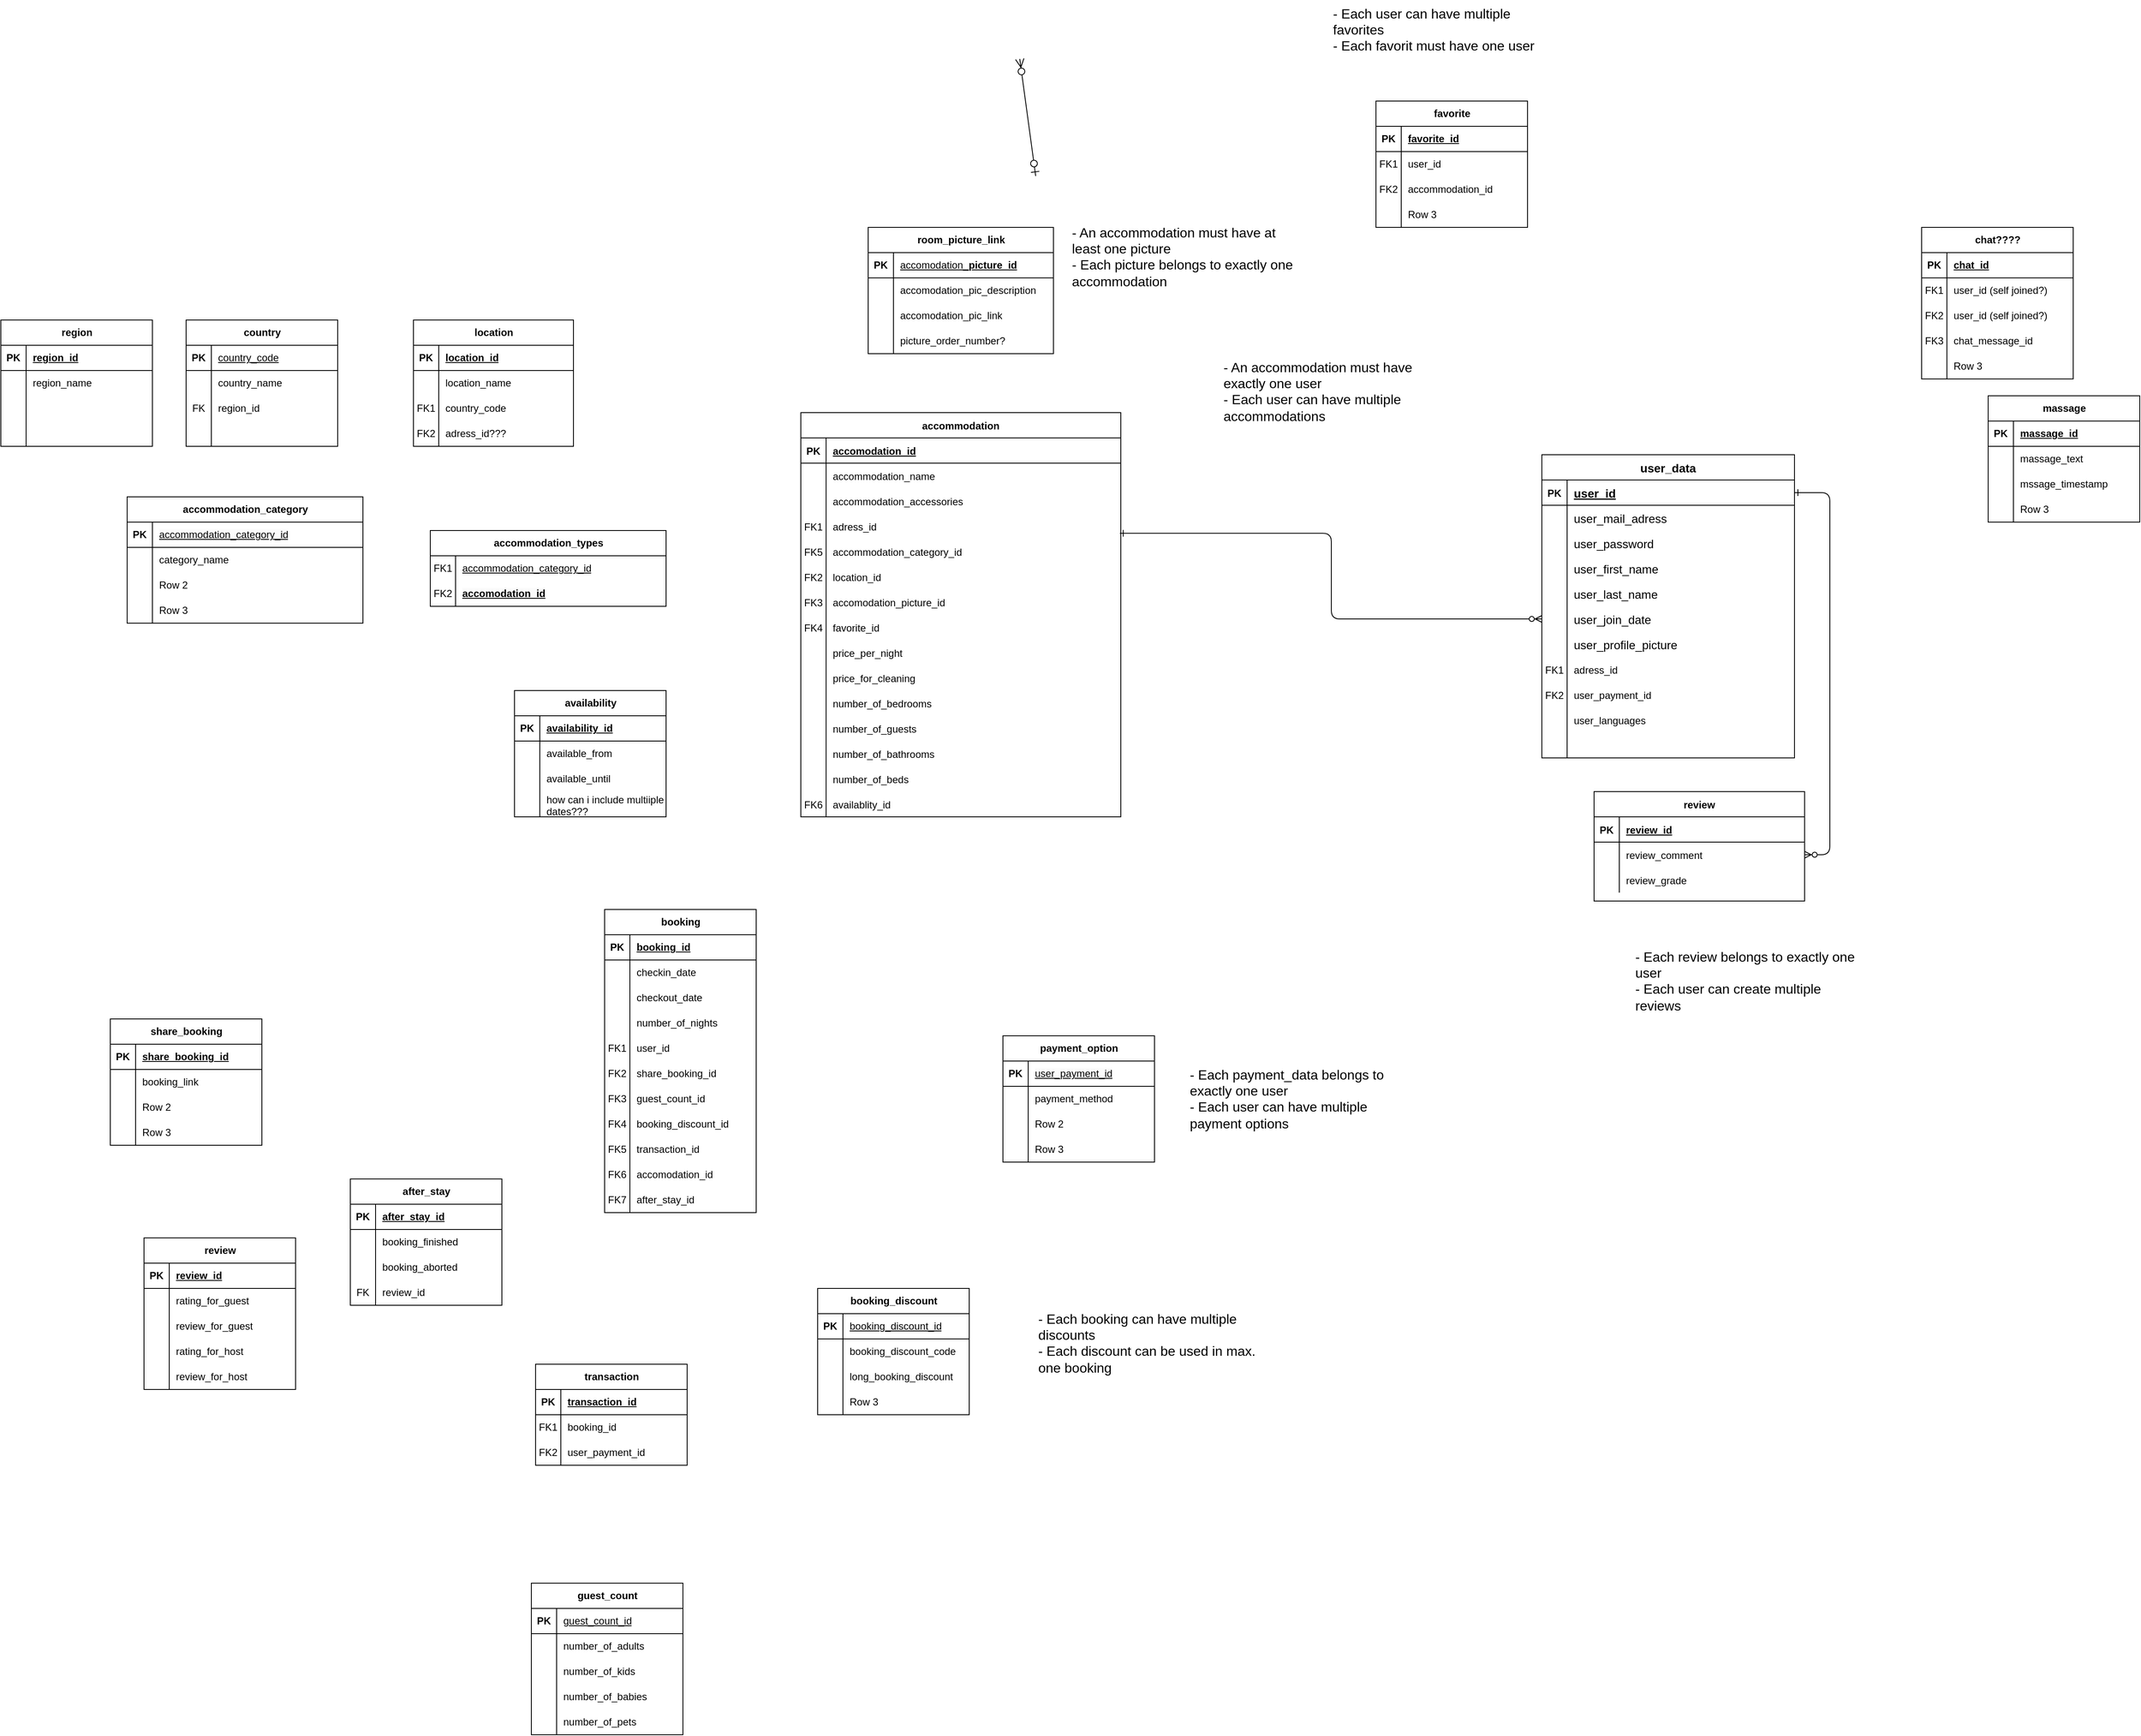 <mxfile version="24.7.12">
  <diagram id="R2lEEEUBdFMjLlhIrx00" name="Page-1">
    <mxGraphModel dx="3355" dy="2022" grid="1" gridSize="10" guides="1" tooltips="1" connect="1" arrows="1" fold="1" page="1" pageScale="1" pageWidth="827" pageHeight="1169" math="0" shadow="0" extFonts="Permanent Marker^https://fonts.googleapis.com/css?family=Permanent+Marker">
      <root>
        <mxCell id="0" />
        <mxCell id="1" parent="0" />
        <mxCell id="C-vyLk0tnHw3VtMMgP7b-1" value="" style="endArrow=ERzeroToMany;startArrow=ERone;endFill=1;startFill=0;exitX=0.997;exitY=0.776;exitDx=0;exitDy=0;exitPerimeter=0;entryX=0;entryY=0.5;entryDx=0;entryDy=0;edgeStyle=orthogonalEdgeStyle;" parent="1" source="q1YZ-4ovEXw3J-a5-oYF-5" target="e5wa0vnhO1TVsoKFVpfX-15" edge="1">
          <mxGeometry width="100" height="100" relative="1" as="geometry">
            <mxPoint x="340" y="720" as="sourcePoint" />
            <mxPoint x="440" y="620" as="targetPoint" />
          </mxGeometry>
        </mxCell>
        <mxCell id="C-vyLk0tnHw3VtMMgP7b-12" value="" style="edgeStyle=entityRelationEdgeStyle;endArrow=ERzeroToMany;startArrow=ERone;endFill=1;startFill=0;" parent="1" source="C-vyLk0tnHw3VtMMgP7b-3" target="C-vyLk0tnHw3VtMMgP7b-17" edge="1">
          <mxGeometry width="100" height="100" relative="1" as="geometry">
            <mxPoint x="562" y="180" as="sourcePoint" />
            <mxPoint x="622" y="205" as="targetPoint" />
          </mxGeometry>
        </mxCell>
        <mxCell id="C-vyLk0tnHw3VtMMgP7b-2" value="user_data" style="shape=table;startSize=30;container=1;collapsible=1;childLayout=tableLayout;fixedRows=1;rowLines=0;fontStyle=1;align=center;resizeLast=1;fontSize=14;resizeLastRow=0;swimlaneHead=1;swimlaneBody=1;horizontal=1;portConstraintRotation=0;connectable=1;allowArrows=1;noLabel=0;" parent="1" vertex="1">
          <mxGeometry x="610" y="120" width="300" height="360" as="geometry" />
        </mxCell>
        <mxCell id="C-vyLk0tnHw3VtMMgP7b-3" value="" style="shape=partialRectangle;collapsible=0;dropTarget=0;pointerEvents=0;fillColor=none;points=[[0,0.5],[1,0.5]];portConstraint=eastwest;top=0;left=0;right=0;bottom=1;" parent="C-vyLk0tnHw3VtMMgP7b-2" vertex="1">
          <mxGeometry y="30" width="300" height="30" as="geometry" />
        </mxCell>
        <mxCell id="C-vyLk0tnHw3VtMMgP7b-4" value="PK" style="shape=partialRectangle;overflow=hidden;connectable=0;fillColor=none;top=0;left=0;bottom=0;right=0;fontStyle=1;" parent="C-vyLk0tnHw3VtMMgP7b-3" vertex="1">
          <mxGeometry width="30" height="30" as="geometry">
            <mxRectangle width="30" height="30" as="alternateBounds" />
          </mxGeometry>
        </mxCell>
        <mxCell id="C-vyLk0tnHw3VtMMgP7b-5" value="user_id" style="shape=partialRectangle;overflow=hidden;connectable=0;fillColor=none;top=0;left=0;bottom=0;right=0;align=left;spacingLeft=6;fontStyle=5;fontSize=14;" parent="C-vyLk0tnHw3VtMMgP7b-3" vertex="1">
          <mxGeometry x="30" width="270" height="30" as="geometry">
            <mxRectangle width="270" height="30" as="alternateBounds" />
          </mxGeometry>
        </mxCell>
        <mxCell id="q1YZ-4ovEXw3J-a5-oYF-169" style="shape=partialRectangle;collapsible=0;dropTarget=0;pointerEvents=0;fillColor=none;points=[[0,0.5],[1,0.5]];portConstraint=eastwest;top=0;left=0;right=0;bottom=0;" parent="C-vyLk0tnHw3VtMMgP7b-2" vertex="1">
          <mxGeometry y="60" width="300" height="30" as="geometry" />
        </mxCell>
        <mxCell id="q1YZ-4ovEXw3J-a5-oYF-170" style="shape=partialRectangle;overflow=hidden;connectable=0;fillColor=none;top=0;left=0;bottom=0;right=0;" parent="q1YZ-4ovEXw3J-a5-oYF-169" vertex="1">
          <mxGeometry width="30" height="30" as="geometry">
            <mxRectangle width="30" height="30" as="alternateBounds" />
          </mxGeometry>
        </mxCell>
        <mxCell id="q1YZ-4ovEXw3J-a5-oYF-171" value="user_mail_adress" style="shape=partialRectangle;overflow=hidden;connectable=0;fillColor=none;top=0;left=0;bottom=0;right=0;align=left;spacingLeft=6;fontSize=14;" parent="q1YZ-4ovEXw3J-a5-oYF-169" vertex="1">
          <mxGeometry x="30" width="270" height="30" as="geometry">
            <mxRectangle width="270" height="30" as="alternateBounds" />
          </mxGeometry>
        </mxCell>
        <mxCell id="q1YZ-4ovEXw3J-a5-oYF-172" style="shape=partialRectangle;collapsible=0;dropTarget=0;pointerEvents=0;fillColor=none;points=[[0,0.5],[1,0.5]];portConstraint=eastwest;top=0;left=0;right=0;bottom=0;" parent="C-vyLk0tnHw3VtMMgP7b-2" vertex="1">
          <mxGeometry y="90" width="300" height="30" as="geometry" />
        </mxCell>
        <mxCell id="q1YZ-4ovEXw3J-a5-oYF-173" style="shape=partialRectangle;overflow=hidden;connectable=0;fillColor=none;top=0;left=0;bottom=0;right=0;" parent="q1YZ-4ovEXw3J-a5-oYF-172" vertex="1">
          <mxGeometry width="30" height="30" as="geometry">
            <mxRectangle width="30" height="30" as="alternateBounds" />
          </mxGeometry>
        </mxCell>
        <mxCell id="q1YZ-4ovEXw3J-a5-oYF-174" value="user_password" style="shape=partialRectangle;overflow=hidden;connectable=0;fillColor=none;top=0;left=0;bottom=0;right=0;align=left;spacingLeft=6;fontSize=14;" parent="q1YZ-4ovEXw3J-a5-oYF-172" vertex="1">
          <mxGeometry x="30" width="270" height="30" as="geometry">
            <mxRectangle width="270" height="30" as="alternateBounds" />
          </mxGeometry>
        </mxCell>
        <mxCell id="C-vyLk0tnHw3VtMMgP7b-6" value="" style="shape=partialRectangle;collapsible=0;dropTarget=0;pointerEvents=0;fillColor=none;points=[[0,0.5],[1,0.5]];portConstraint=eastwest;top=0;left=0;right=0;bottom=0;" parent="C-vyLk0tnHw3VtMMgP7b-2" vertex="1">
          <mxGeometry y="120" width="300" height="30" as="geometry" />
        </mxCell>
        <mxCell id="C-vyLk0tnHw3VtMMgP7b-7" value="" style="shape=partialRectangle;overflow=hidden;connectable=0;fillColor=none;top=0;left=0;bottom=0;right=0;" parent="C-vyLk0tnHw3VtMMgP7b-6" vertex="1">
          <mxGeometry width="30" height="30" as="geometry">
            <mxRectangle width="30" height="30" as="alternateBounds" />
          </mxGeometry>
        </mxCell>
        <mxCell id="C-vyLk0tnHw3VtMMgP7b-8" value="user_first_name" style="shape=partialRectangle;overflow=hidden;connectable=0;fillColor=none;top=0;left=0;bottom=0;right=0;align=left;spacingLeft=6;fontSize=14;" parent="C-vyLk0tnHw3VtMMgP7b-6" vertex="1">
          <mxGeometry x="30" width="270" height="30" as="geometry">
            <mxRectangle width="270" height="30" as="alternateBounds" />
          </mxGeometry>
        </mxCell>
        <mxCell id="C-vyLk0tnHw3VtMMgP7b-9" value="" style="shape=partialRectangle;collapsible=0;dropTarget=0;pointerEvents=0;fillColor=none;points=[[0,0.5],[1,0.5]];portConstraint=eastwest;top=0;left=0;right=0;bottom=0;" parent="C-vyLk0tnHw3VtMMgP7b-2" vertex="1">
          <mxGeometry y="150" width="300" height="30" as="geometry" />
        </mxCell>
        <mxCell id="C-vyLk0tnHw3VtMMgP7b-10" value="" style="shape=partialRectangle;overflow=hidden;connectable=0;fillColor=none;top=0;left=0;bottom=0;right=0;" parent="C-vyLk0tnHw3VtMMgP7b-9" vertex="1">
          <mxGeometry width="30" height="30" as="geometry">
            <mxRectangle width="30" height="30" as="alternateBounds" />
          </mxGeometry>
        </mxCell>
        <mxCell id="C-vyLk0tnHw3VtMMgP7b-11" value="user_last_name" style="shape=partialRectangle;overflow=hidden;connectable=0;fillColor=none;top=0;left=0;bottom=0;right=0;align=left;spacingLeft=6;fontSize=14;" parent="C-vyLk0tnHw3VtMMgP7b-9" vertex="1">
          <mxGeometry x="30" width="270" height="30" as="geometry">
            <mxRectangle width="270" height="30" as="alternateBounds" />
          </mxGeometry>
        </mxCell>
        <mxCell id="e5wa0vnhO1TVsoKFVpfX-15" style="shape=partialRectangle;collapsible=0;dropTarget=0;pointerEvents=0;fillColor=none;points=[[0,0.5],[1,0.5]];portConstraint=eastwest;top=0;left=0;right=0;bottom=0;" parent="C-vyLk0tnHw3VtMMgP7b-2" vertex="1">
          <mxGeometry y="180" width="300" height="30" as="geometry" />
        </mxCell>
        <mxCell id="e5wa0vnhO1TVsoKFVpfX-16" style="shape=partialRectangle;overflow=hidden;connectable=0;fillColor=none;top=0;left=0;bottom=0;right=0;" parent="e5wa0vnhO1TVsoKFVpfX-15" vertex="1">
          <mxGeometry width="30" height="30" as="geometry">
            <mxRectangle width="30" height="30" as="alternateBounds" />
          </mxGeometry>
        </mxCell>
        <mxCell id="e5wa0vnhO1TVsoKFVpfX-17" value="user_join_date" style="shape=partialRectangle;overflow=hidden;connectable=0;fillColor=none;top=0;left=0;bottom=0;right=0;align=left;spacingLeft=6;fontSize=14;" parent="e5wa0vnhO1TVsoKFVpfX-15" vertex="1">
          <mxGeometry x="30" width="270" height="30" as="geometry">
            <mxRectangle width="270" height="30" as="alternateBounds" />
          </mxGeometry>
        </mxCell>
        <mxCell id="e5wa0vnhO1TVsoKFVpfX-18" style="shape=partialRectangle;collapsible=0;dropTarget=0;pointerEvents=0;fillColor=none;points=[[0,0.5],[1,0.5]];portConstraint=eastwest;top=0;left=0;right=0;bottom=0;" parent="C-vyLk0tnHw3VtMMgP7b-2" vertex="1">
          <mxGeometry y="210" width="300" height="30" as="geometry" />
        </mxCell>
        <mxCell id="e5wa0vnhO1TVsoKFVpfX-19" style="shape=partialRectangle;overflow=hidden;connectable=0;fillColor=none;top=0;left=0;bottom=0;right=0;" parent="e5wa0vnhO1TVsoKFVpfX-18" vertex="1">
          <mxGeometry width="30" height="30" as="geometry">
            <mxRectangle width="30" height="30" as="alternateBounds" />
          </mxGeometry>
        </mxCell>
        <mxCell id="e5wa0vnhO1TVsoKFVpfX-20" value="user_profile_picture" style="shape=partialRectangle;overflow=hidden;connectable=0;fillColor=none;top=0;left=0;bottom=0;right=0;align=left;spacingLeft=6;fontSize=14;" parent="e5wa0vnhO1TVsoKFVpfX-18" vertex="1">
          <mxGeometry x="30" width="270" height="30" as="geometry">
            <mxRectangle width="270" height="30" as="alternateBounds" />
          </mxGeometry>
        </mxCell>
        <mxCell id="e5wa0vnhO1TVsoKFVpfX-21" style="shape=partialRectangle;collapsible=0;dropTarget=0;pointerEvents=0;fillColor=none;points=[[0,0.5],[1,0.5]];portConstraint=eastwest;top=0;left=0;right=0;bottom=0;" parent="C-vyLk0tnHw3VtMMgP7b-2" vertex="1">
          <mxGeometry y="240" width="300" height="30" as="geometry" />
        </mxCell>
        <mxCell id="e5wa0vnhO1TVsoKFVpfX-22" value="FK1" style="shape=partialRectangle;overflow=hidden;connectable=0;fillColor=none;top=0;left=0;bottom=0;right=0;" parent="e5wa0vnhO1TVsoKFVpfX-21" vertex="1">
          <mxGeometry width="30" height="30" as="geometry">
            <mxRectangle width="30" height="30" as="alternateBounds" />
          </mxGeometry>
        </mxCell>
        <mxCell id="e5wa0vnhO1TVsoKFVpfX-23" value="adress_id" style="shape=partialRectangle;overflow=hidden;connectable=0;fillColor=none;top=0;left=0;bottom=0;right=0;align=left;spacingLeft=6;" parent="e5wa0vnhO1TVsoKFVpfX-21" vertex="1">
          <mxGeometry x="30" width="270" height="30" as="geometry">
            <mxRectangle width="270" height="30" as="alternateBounds" />
          </mxGeometry>
        </mxCell>
        <mxCell id="e5wa0vnhO1TVsoKFVpfX-24" style="shape=partialRectangle;collapsible=0;dropTarget=0;pointerEvents=0;fillColor=none;points=[[0,0.5],[1,0.5]];portConstraint=eastwest;top=0;left=0;right=0;bottom=0;" parent="C-vyLk0tnHw3VtMMgP7b-2" vertex="1">
          <mxGeometry y="270" width="300" height="30" as="geometry" />
        </mxCell>
        <mxCell id="e5wa0vnhO1TVsoKFVpfX-25" value="FK2" style="shape=partialRectangle;overflow=hidden;connectable=0;fillColor=none;top=0;left=0;bottom=0;right=0;" parent="e5wa0vnhO1TVsoKFVpfX-24" vertex="1">
          <mxGeometry width="30" height="30" as="geometry">
            <mxRectangle width="30" height="30" as="alternateBounds" />
          </mxGeometry>
        </mxCell>
        <mxCell id="e5wa0vnhO1TVsoKFVpfX-26" value="user_payment_id" style="shape=partialRectangle;overflow=hidden;connectable=0;fillColor=none;top=0;left=0;bottom=0;right=0;align=left;spacingLeft=6;" parent="e5wa0vnhO1TVsoKFVpfX-24" vertex="1">
          <mxGeometry x="30" width="270" height="30" as="geometry">
            <mxRectangle width="270" height="30" as="alternateBounds" />
          </mxGeometry>
        </mxCell>
        <mxCell id="e5wa0vnhO1TVsoKFVpfX-27" style="shape=partialRectangle;collapsible=0;dropTarget=0;pointerEvents=0;fillColor=none;points=[[0,0.5],[1,0.5]];portConstraint=eastwest;top=0;left=0;right=0;bottom=0;" parent="C-vyLk0tnHw3VtMMgP7b-2" vertex="1">
          <mxGeometry y="300" width="300" height="30" as="geometry" />
        </mxCell>
        <mxCell id="e5wa0vnhO1TVsoKFVpfX-28" style="shape=partialRectangle;overflow=hidden;connectable=0;fillColor=none;top=0;left=0;bottom=0;right=0;" parent="e5wa0vnhO1TVsoKFVpfX-27" vertex="1">
          <mxGeometry width="30" height="30" as="geometry">
            <mxRectangle width="30" height="30" as="alternateBounds" />
          </mxGeometry>
        </mxCell>
        <mxCell id="e5wa0vnhO1TVsoKFVpfX-29" value="user_languages" style="shape=partialRectangle;overflow=hidden;connectable=0;fillColor=none;top=0;left=0;bottom=0;right=0;align=left;spacingLeft=6;" parent="e5wa0vnhO1TVsoKFVpfX-27" vertex="1">
          <mxGeometry x="30" width="270" height="30" as="geometry">
            <mxRectangle width="270" height="30" as="alternateBounds" />
          </mxGeometry>
        </mxCell>
        <mxCell id="e5wa0vnhO1TVsoKFVpfX-30" style="shape=partialRectangle;collapsible=0;dropTarget=0;pointerEvents=0;fillColor=none;points=[[0,0.5],[1,0.5]];portConstraint=eastwest;top=0;left=0;right=0;bottom=0;" parent="C-vyLk0tnHw3VtMMgP7b-2" vertex="1">
          <mxGeometry y="330" width="300" height="30" as="geometry" />
        </mxCell>
        <mxCell id="e5wa0vnhO1TVsoKFVpfX-31" style="shape=partialRectangle;overflow=hidden;connectable=0;fillColor=none;top=0;left=0;bottom=0;right=0;" parent="e5wa0vnhO1TVsoKFVpfX-30" vertex="1">
          <mxGeometry width="30" height="30" as="geometry">
            <mxRectangle width="30" height="30" as="alternateBounds" />
          </mxGeometry>
        </mxCell>
        <mxCell id="e5wa0vnhO1TVsoKFVpfX-32" style="shape=partialRectangle;overflow=hidden;connectable=0;fillColor=none;top=0;left=0;bottom=0;right=0;align=left;spacingLeft=6;" parent="e5wa0vnhO1TVsoKFVpfX-30" vertex="1">
          <mxGeometry x="30" width="270" height="30" as="geometry">
            <mxRectangle width="270" height="30" as="alternateBounds" />
          </mxGeometry>
        </mxCell>
        <mxCell id="C-vyLk0tnHw3VtMMgP7b-13" value="review" style="shape=table;startSize=30;container=1;collapsible=1;childLayout=tableLayout;fixedRows=1;rowLines=0;fontStyle=1;align=center;resizeLast=1;" parent="1" vertex="1">
          <mxGeometry x="672" y="520" width="250" height="130" as="geometry" />
        </mxCell>
        <mxCell id="C-vyLk0tnHw3VtMMgP7b-14" value="" style="shape=partialRectangle;collapsible=0;dropTarget=0;pointerEvents=0;fillColor=none;points=[[0,0.5],[1,0.5]];portConstraint=eastwest;top=0;left=0;right=0;bottom=1;" parent="C-vyLk0tnHw3VtMMgP7b-13" vertex="1">
          <mxGeometry y="30" width="250" height="30" as="geometry" />
        </mxCell>
        <mxCell id="C-vyLk0tnHw3VtMMgP7b-15" value="PK" style="shape=partialRectangle;overflow=hidden;connectable=0;fillColor=none;top=0;left=0;bottom=0;right=0;fontStyle=1;" parent="C-vyLk0tnHw3VtMMgP7b-14" vertex="1">
          <mxGeometry width="30" height="30" as="geometry">
            <mxRectangle width="30" height="30" as="alternateBounds" />
          </mxGeometry>
        </mxCell>
        <mxCell id="C-vyLk0tnHw3VtMMgP7b-16" value="review_id" style="shape=partialRectangle;overflow=hidden;connectable=0;fillColor=none;top=0;left=0;bottom=0;right=0;align=left;spacingLeft=6;fontStyle=5;" parent="C-vyLk0tnHw3VtMMgP7b-14" vertex="1">
          <mxGeometry x="30" width="220" height="30" as="geometry">
            <mxRectangle width="220" height="30" as="alternateBounds" />
          </mxGeometry>
        </mxCell>
        <mxCell id="C-vyLk0tnHw3VtMMgP7b-17" value="" style="shape=partialRectangle;collapsible=0;dropTarget=0;pointerEvents=0;fillColor=none;points=[[0,0.5],[1,0.5]];portConstraint=eastwest;top=0;left=0;right=0;bottom=0;" parent="C-vyLk0tnHw3VtMMgP7b-13" vertex="1">
          <mxGeometry y="60" width="250" height="30" as="geometry" />
        </mxCell>
        <mxCell id="C-vyLk0tnHw3VtMMgP7b-18" value="" style="shape=partialRectangle;overflow=hidden;connectable=0;fillColor=none;top=0;left=0;bottom=0;right=0;" parent="C-vyLk0tnHw3VtMMgP7b-17" vertex="1">
          <mxGeometry width="30" height="30" as="geometry">
            <mxRectangle width="30" height="30" as="alternateBounds" />
          </mxGeometry>
        </mxCell>
        <mxCell id="C-vyLk0tnHw3VtMMgP7b-19" value="review_comment" style="shape=partialRectangle;overflow=hidden;connectable=0;fillColor=none;top=0;left=0;bottom=0;right=0;align=left;spacingLeft=6;" parent="C-vyLk0tnHw3VtMMgP7b-17" vertex="1">
          <mxGeometry x="30" width="220" height="30" as="geometry">
            <mxRectangle width="220" height="30" as="alternateBounds" />
          </mxGeometry>
        </mxCell>
        <mxCell id="C-vyLk0tnHw3VtMMgP7b-20" value="" style="shape=partialRectangle;collapsible=0;dropTarget=0;pointerEvents=0;fillColor=none;points=[[0,0.5],[1,0.5]];portConstraint=eastwest;top=0;left=0;right=0;bottom=0;" parent="C-vyLk0tnHw3VtMMgP7b-13" vertex="1">
          <mxGeometry y="90" width="250" height="30" as="geometry" />
        </mxCell>
        <mxCell id="C-vyLk0tnHw3VtMMgP7b-21" value="" style="shape=partialRectangle;overflow=hidden;connectable=0;fillColor=none;top=0;left=0;bottom=0;right=0;" parent="C-vyLk0tnHw3VtMMgP7b-20" vertex="1">
          <mxGeometry width="30" height="30" as="geometry">
            <mxRectangle width="30" height="30" as="alternateBounds" />
          </mxGeometry>
        </mxCell>
        <mxCell id="C-vyLk0tnHw3VtMMgP7b-22" value="review_grade" style="shape=partialRectangle;overflow=hidden;connectable=0;fillColor=none;top=0;left=0;bottom=0;right=0;align=left;spacingLeft=6;" parent="C-vyLk0tnHw3VtMMgP7b-20" vertex="1">
          <mxGeometry x="30" width="220" height="30" as="geometry">
            <mxRectangle width="220" height="30" as="alternateBounds" />
          </mxGeometry>
        </mxCell>
        <mxCell id="C-vyLk0tnHw3VtMMgP7b-23" value="accommodation" style="shape=table;startSize=30;container=1;collapsible=1;childLayout=tableLayout;fixedRows=1;rowLines=0;fontStyle=1;align=center;resizeLast=1;fontSize=12;" parent="1" vertex="1">
          <mxGeometry x="-270" y="70" width="380" height="480" as="geometry" />
        </mxCell>
        <mxCell id="C-vyLk0tnHw3VtMMgP7b-24" value="" style="shape=partialRectangle;collapsible=0;dropTarget=0;pointerEvents=0;fillColor=none;points=[[0,0.5],[1,0.5]];portConstraint=eastwest;top=0;left=0;right=0;bottom=1;" parent="C-vyLk0tnHw3VtMMgP7b-23" vertex="1">
          <mxGeometry y="30" width="380" height="30" as="geometry" />
        </mxCell>
        <mxCell id="C-vyLk0tnHw3VtMMgP7b-25" value="PK" style="shape=partialRectangle;overflow=hidden;connectable=0;fillColor=none;top=0;left=0;bottom=0;right=0;fontStyle=1;" parent="C-vyLk0tnHw3VtMMgP7b-24" vertex="1">
          <mxGeometry width="30" height="30" as="geometry">
            <mxRectangle width="30" height="30" as="alternateBounds" />
          </mxGeometry>
        </mxCell>
        <mxCell id="C-vyLk0tnHw3VtMMgP7b-26" value="accomodation_id" style="shape=partialRectangle;overflow=hidden;connectable=0;fillColor=none;top=0;left=0;bottom=0;right=0;align=left;spacingLeft=6;fontStyle=5;" parent="C-vyLk0tnHw3VtMMgP7b-24" vertex="1">
          <mxGeometry x="30" width="350" height="30" as="geometry">
            <mxRectangle width="350" height="30" as="alternateBounds" />
          </mxGeometry>
        </mxCell>
        <mxCell id="C-vyLk0tnHw3VtMMgP7b-27" value="" style="shape=partialRectangle;collapsible=0;dropTarget=0;pointerEvents=0;fillColor=none;points=[[0,0.5],[1,0.5]];portConstraint=eastwest;top=0;left=0;right=0;bottom=0;" parent="C-vyLk0tnHw3VtMMgP7b-23" vertex="1">
          <mxGeometry y="60" width="380" height="30" as="geometry" />
        </mxCell>
        <mxCell id="C-vyLk0tnHw3VtMMgP7b-28" value="" style="shape=partialRectangle;overflow=hidden;connectable=0;fillColor=none;top=0;left=0;bottom=0;right=0;" parent="C-vyLk0tnHw3VtMMgP7b-27" vertex="1">
          <mxGeometry width="30" height="30" as="geometry">
            <mxRectangle width="30" height="30" as="alternateBounds" />
          </mxGeometry>
        </mxCell>
        <mxCell id="C-vyLk0tnHw3VtMMgP7b-29" value="accommodation_name" style="shape=partialRectangle;overflow=hidden;connectable=0;fillColor=none;top=0;left=0;bottom=0;right=0;align=left;spacingLeft=6;" parent="C-vyLk0tnHw3VtMMgP7b-27" vertex="1">
          <mxGeometry x="30" width="350" height="30" as="geometry">
            <mxRectangle width="350" height="30" as="alternateBounds" />
          </mxGeometry>
        </mxCell>
        <mxCell id="q1YZ-4ovEXw3J-a5-oYF-2" value="" style="shape=partialRectangle;collapsible=0;dropTarget=0;pointerEvents=0;fillColor=none;points=[[0,0.5],[1,0.5]];portConstraint=eastwest;top=0;left=0;right=0;bottom=0;" parent="C-vyLk0tnHw3VtMMgP7b-23" vertex="1">
          <mxGeometry y="90" width="380" height="30" as="geometry" />
        </mxCell>
        <mxCell id="q1YZ-4ovEXw3J-a5-oYF-3" value="" style="shape=partialRectangle;overflow=hidden;connectable=0;fillColor=none;top=0;left=0;bottom=0;right=0;" parent="q1YZ-4ovEXw3J-a5-oYF-2" vertex="1">
          <mxGeometry width="30" height="30" as="geometry">
            <mxRectangle width="30" height="30" as="alternateBounds" />
          </mxGeometry>
        </mxCell>
        <mxCell id="q1YZ-4ovEXw3J-a5-oYF-4" value="accommodation_accessories" style="shape=partialRectangle;overflow=hidden;connectable=0;fillColor=none;top=0;left=0;bottom=0;right=0;align=left;spacingLeft=6;fontSize=12;" parent="q1YZ-4ovEXw3J-a5-oYF-2" vertex="1">
          <mxGeometry x="30" width="350" height="30" as="geometry">
            <mxRectangle width="350" height="30" as="alternateBounds" />
          </mxGeometry>
        </mxCell>
        <mxCell id="q1YZ-4ovEXw3J-a5-oYF-5" value="" style="shape=partialRectangle;collapsible=0;dropTarget=0;pointerEvents=0;fillColor=none;points=[[0,0.5],[1,0.5]];portConstraint=eastwest;top=0;left=0;right=0;bottom=0;" parent="C-vyLk0tnHw3VtMMgP7b-23" vertex="1">
          <mxGeometry y="120" width="380" height="30" as="geometry" />
        </mxCell>
        <mxCell id="q1YZ-4ovEXw3J-a5-oYF-6" value="FK1" style="shape=partialRectangle;overflow=hidden;connectable=0;fillColor=none;top=0;left=0;bottom=0;right=0;" parent="q1YZ-4ovEXw3J-a5-oYF-5" vertex="1">
          <mxGeometry width="30" height="30" as="geometry">
            <mxRectangle width="30" height="30" as="alternateBounds" />
          </mxGeometry>
        </mxCell>
        <mxCell id="q1YZ-4ovEXw3J-a5-oYF-7" value="adress_id" style="shape=partialRectangle;overflow=hidden;connectable=0;fillColor=none;top=0;left=0;bottom=0;right=0;align=left;spacingLeft=6;" parent="q1YZ-4ovEXw3J-a5-oYF-5" vertex="1">
          <mxGeometry x="30" width="350" height="30" as="geometry">
            <mxRectangle width="350" height="30" as="alternateBounds" />
          </mxGeometry>
        </mxCell>
        <mxCell id="q1YZ-4ovEXw3J-a5-oYF-8" value="" style="shape=partialRectangle;collapsible=0;dropTarget=0;pointerEvents=0;fillColor=none;points=[[0,0.5],[1,0.5]];portConstraint=eastwest;top=0;left=0;right=0;bottom=0;" parent="C-vyLk0tnHw3VtMMgP7b-23" vertex="1">
          <mxGeometry y="150" width="380" height="30" as="geometry" />
        </mxCell>
        <mxCell id="q1YZ-4ovEXw3J-a5-oYF-9" value="FK5" style="shape=partialRectangle;overflow=hidden;connectable=0;fillColor=none;top=0;left=0;bottom=0;right=0;" parent="q1YZ-4ovEXw3J-a5-oYF-8" vertex="1">
          <mxGeometry width="30" height="30" as="geometry">
            <mxRectangle width="30" height="30" as="alternateBounds" />
          </mxGeometry>
        </mxCell>
        <mxCell id="q1YZ-4ovEXw3J-a5-oYF-10" value="accommodation_category_id" style="shape=partialRectangle;overflow=hidden;connectable=0;fillColor=none;top=0;left=0;bottom=0;right=0;align=left;spacingLeft=6;" parent="q1YZ-4ovEXw3J-a5-oYF-8" vertex="1">
          <mxGeometry x="30" width="350" height="30" as="geometry">
            <mxRectangle width="350" height="30" as="alternateBounds" />
          </mxGeometry>
        </mxCell>
        <mxCell id="e5wa0vnhO1TVsoKFVpfX-42" style="shape=partialRectangle;collapsible=0;dropTarget=0;pointerEvents=0;fillColor=none;points=[[0,0.5],[1,0.5]];portConstraint=eastwest;top=0;left=0;right=0;bottom=0;" parent="C-vyLk0tnHw3VtMMgP7b-23" vertex="1">
          <mxGeometry y="180" width="380" height="30" as="geometry" />
        </mxCell>
        <mxCell id="e5wa0vnhO1TVsoKFVpfX-43" value="FK2" style="shape=partialRectangle;overflow=hidden;connectable=0;fillColor=none;top=0;left=0;bottom=0;right=0;" parent="e5wa0vnhO1TVsoKFVpfX-42" vertex="1">
          <mxGeometry width="30" height="30" as="geometry">
            <mxRectangle width="30" height="30" as="alternateBounds" />
          </mxGeometry>
        </mxCell>
        <mxCell id="e5wa0vnhO1TVsoKFVpfX-44" value="location_id" style="shape=partialRectangle;overflow=hidden;connectable=0;fillColor=none;top=0;left=0;bottom=0;right=0;align=left;spacingLeft=6;" parent="e5wa0vnhO1TVsoKFVpfX-42" vertex="1">
          <mxGeometry x="30" width="350" height="30" as="geometry">
            <mxRectangle width="350" height="30" as="alternateBounds" />
          </mxGeometry>
        </mxCell>
        <mxCell id="q1YZ-4ovEXw3J-a5-oYF-63" style="shape=partialRectangle;collapsible=0;dropTarget=0;pointerEvents=0;fillColor=none;points=[[0,0.5],[1,0.5]];portConstraint=eastwest;top=0;left=0;right=0;bottom=0;" parent="C-vyLk0tnHw3VtMMgP7b-23" vertex="1">
          <mxGeometry y="210" width="380" height="30" as="geometry" />
        </mxCell>
        <mxCell id="q1YZ-4ovEXw3J-a5-oYF-64" value="FK3" style="shape=partialRectangle;overflow=hidden;connectable=0;fillColor=none;top=0;left=0;bottom=0;right=0;" parent="q1YZ-4ovEXw3J-a5-oYF-63" vertex="1">
          <mxGeometry width="30" height="30" as="geometry">
            <mxRectangle width="30" height="30" as="alternateBounds" />
          </mxGeometry>
        </mxCell>
        <mxCell id="q1YZ-4ovEXw3J-a5-oYF-65" value="accomodation_picture_id" style="shape=partialRectangle;overflow=hidden;connectable=0;fillColor=none;top=0;left=0;bottom=0;right=0;align=left;spacingLeft=6;" parent="q1YZ-4ovEXw3J-a5-oYF-63" vertex="1">
          <mxGeometry x="30" width="350" height="30" as="geometry">
            <mxRectangle width="350" height="30" as="alternateBounds" />
          </mxGeometry>
        </mxCell>
        <mxCell id="q1YZ-4ovEXw3J-a5-oYF-107" style="shape=partialRectangle;collapsible=0;dropTarget=0;pointerEvents=0;fillColor=none;points=[[0,0.5],[1,0.5]];portConstraint=eastwest;top=0;left=0;right=0;bottom=0;" parent="C-vyLk0tnHw3VtMMgP7b-23" vertex="1">
          <mxGeometry y="240" width="380" height="30" as="geometry" />
        </mxCell>
        <mxCell id="q1YZ-4ovEXw3J-a5-oYF-108" value="FK4" style="shape=partialRectangle;overflow=hidden;connectable=0;fillColor=none;top=0;left=0;bottom=0;right=0;" parent="q1YZ-4ovEXw3J-a5-oYF-107" vertex="1">
          <mxGeometry width="30" height="30" as="geometry">
            <mxRectangle width="30" height="30" as="alternateBounds" />
          </mxGeometry>
        </mxCell>
        <mxCell id="q1YZ-4ovEXw3J-a5-oYF-109" value="favorite_id" style="shape=partialRectangle;overflow=hidden;connectable=0;fillColor=none;top=0;left=0;bottom=0;right=0;align=left;spacingLeft=6;" parent="q1YZ-4ovEXw3J-a5-oYF-107" vertex="1">
          <mxGeometry x="30" width="350" height="30" as="geometry">
            <mxRectangle width="350" height="30" as="alternateBounds" />
          </mxGeometry>
        </mxCell>
        <mxCell id="q1YZ-4ovEXw3J-a5-oYF-88" style="shape=partialRectangle;collapsible=0;dropTarget=0;pointerEvents=0;fillColor=none;points=[[0,0.5],[1,0.5]];portConstraint=eastwest;top=0;left=0;right=0;bottom=0;" parent="C-vyLk0tnHw3VtMMgP7b-23" vertex="1">
          <mxGeometry y="270" width="380" height="30" as="geometry" />
        </mxCell>
        <mxCell id="q1YZ-4ovEXw3J-a5-oYF-89" value="" style="shape=partialRectangle;overflow=hidden;connectable=0;fillColor=none;top=0;left=0;bottom=0;right=0;" parent="q1YZ-4ovEXw3J-a5-oYF-88" vertex="1">
          <mxGeometry width="30" height="30" as="geometry">
            <mxRectangle width="30" height="30" as="alternateBounds" />
          </mxGeometry>
        </mxCell>
        <mxCell id="q1YZ-4ovEXw3J-a5-oYF-90" value="price_per_night" style="shape=partialRectangle;overflow=hidden;connectable=0;fillColor=none;top=0;left=0;bottom=0;right=0;align=left;spacingLeft=6;" parent="q1YZ-4ovEXw3J-a5-oYF-88" vertex="1">
          <mxGeometry x="30" width="350" height="30" as="geometry">
            <mxRectangle width="350" height="30" as="alternateBounds" />
          </mxGeometry>
        </mxCell>
        <mxCell id="gZWKBHNX7dTP-ih9nbfG-14" style="shape=partialRectangle;collapsible=0;dropTarget=0;pointerEvents=0;fillColor=none;points=[[0,0.5],[1,0.5]];portConstraint=eastwest;top=0;left=0;right=0;bottom=0;" vertex="1" parent="C-vyLk0tnHw3VtMMgP7b-23">
          <mxGeometry y="300" width="380" height="30" as="geometry" />
        </mxCell>
        <mxCell id="gZWKBHNX7dTP-ih9nbfG-15" value="" style="shape=partialRectangle;overflow=hidden;connectable=0;fillColor=none;top=0;left=0;bottom=0;right=0;" vertex="1" parent="gZWKBHNX7dTP-ih9nbfG-14">
          <mxGeometry width="30" height="30" as="geometry">
            <mxRectangle width="30" height="30" as="alternateBounds" />
          </mxGeometry>
        </mxCell>
        <mxCell id="gZWKBHNX7dTP-ih9nbfG-16" value="price_for_cleaning" style="shape=partialRectangle;overflow=hidden;connectable=0;fillColor=none;top=0;left=0;bottom=0;right=0;align=left;spacingLeft=6;" vertex="1" parent="gZWKBHNX7dTP-ih9nbfG-14">
          <mxGeometry x="30" width="350" height="30" as="geometry">
            <mxRectangle width="350" height="30" as="alternateBounds" />
          </mxGeometry>
        </mxCell>
        <mxCell id="3F6PTIJPZhSkbjVjF9q2-26" style="shape=partialRectangle;collapsible=0;dropTarget=0;pointerEvents=0;fillColor=none;points=[[0,0.5],[1,0.5]];portConstraint=eastwest;top=0;left=0;right=0;bottom=0;" parent="C-vyLk0tnHw3VtMMgP7b-23" vertex="1">
          <mxGeometry y="330" width="380" height="30" as="geometry" />
        </mxCell>
        <mxCell id="3F6PTIJPZhSkbjVjF9q2-27" style="shape=partialRectangle;overflow=hidden;connectable=0;fillColor=none;top=0;left=0;bottom=0;right=0;" parent="3F6PTIJPZhSkbjVjF9q2-26" vertex="1">
          <mxGeometry width="30" height="30" as="geometry">
            <mxRectangle width="30" height="30" as="alternateBounds" />
          </mxGeometry>
        </mxCell>
        <mxCell id="3F6PTIJPZhSkbjVjF9q2-28" value="number_of_bedrooms" style="shape=partialRectangle;overflow=hidden;connectable=0;fillColor=none;top=0;left=0;bottom=0;right=0;align=left;spacingLeft=6;" parent="3F6PTIJPZhSkbjVjF9q2-26" vertex="1">
          <mxGeometry x="30" width="350" height="30" as="geometry">
            <mxRectangle width="350" height="30" as="alternateBounds" />
          </mxGeometry>
        </mxCell>
        <mxCell id="3F6PTIJPZhSkbjVjF9q2-23" style="shape=partialRectangle;collapsible=0;dropTarget=0;pointerEvents=0;fillColor=none;points=[[0,0.5],[1,0.5]];portConstraint=eastwest;top=0;left=0;right=0;bottom=0;" parent="C-vyLk0tnHw3VtMMgP7b-23" vertex="1">
          <mxGeometry y="360" width="380" height="30" as="geometry" />
        </mxCell>
        <mxCell id="3F6PTIJPZhSkbjVjF9q2-24" style="shape=partialRectangle;overflow=hidden;connectable=0;fillColor=none;top=0;left=0;bottom=0;right=0;" parent="3F6PTIJPZhSkbjVjF9q2-23" vertex="1">
          <mxGeometry width="30" height="30" as="geometry">
            <mxRectangle width="30" height="30" as="alternateBounds" />
          </mxGeometry>
        </mxCell>
        <mxCell id="3F6PTIJPZhSkbjVjF9q2-25" value="number_of_guests" style="shape=partialRectangle;overflow=hidden;connectable=0;fillColor=none;top=0;left=0;bottom=0;right=0;align=left;spacingLeft=6;" parent="3F6PTIJPZhSkbjVjF9q2-23" vertex="1">
          <mxGeometry x="30" width="350" height="30" as="geometry">
            <mxRectangle width="350" height="30" as="alternateBounds" />
          </mxGeometry>
        </mxCell>
        <mxCell id="3F6PTIJPZhSkbjVjF9q2-20" style="shape=partialRectangle;collapsible=0;dropTarget=0;pointerEvents=0;fillColor=none;points=[[0,0.5],[1,0.5]];portConstraint=eastwest;top=0;left=0;right=0;bottom=0;" parent="C-vyLk0tnHw3VtMMgP7b-23" vertex="1">
          <mxGeometry y="390" width="380" height="30" as="geometry" />
        </mxCell>
        <mxCell id="3F6PTIJPZhSkbjVjF9q2-21" style="shape=partialRectangle;overflow=hidden;connectable=0;fillColor=none;top=0;left=0;bottom=0;right=0;" parent="3F6PTIJPZhSkbjVjF9q2-20" vertex="1">
          <mxGeometry width="30" height="30" as="geometry">
            <mxRectangle width="30" height="30" as="alternateBounds" />
          </mxGeometry>
        </mxCell>
        <mxCell id="3F6PTIJPZhSkbjVjF9q2-22" value="number_of_bathrooms" style="shape=partialRectangle;overflow=hidden;connectable=0;fillColor=none;top=0;left=0;bottom=0;right=0;align=left;spacingLeft=6;" parent="3F6PTIJPZhSkbjVjF9q2-20" vertex="1">
          <mxGeometry x="30" width="350" height="30" as="geometry">
            <mxRectangle width="350" height="30" as="alternateBounds" />
          </mxGeometry>
        </mxCell>
        <mxCell id="3F6PTIJPZhSkbjVjF9q2-17" style="shape=partialRectangle;collapsible=0;dropTarget=0;pointerEvents=0;fillColor=none;points=[[0,0.5],[1,0.5]];portConstraint=eastwest;top=0;left=0;right=0;bottom=0;" parent="C-vyLk0tnHw3VtMMgP7b-23" vertex="1">
          <mxGeometry y="420" width="380" height="30" as="geometry" />
        </mxCell>
        <mxCell id="3F6PTIJPZhSkbjVjF9q2-18" style="shape=partialRectangle;overflow=hidden;connectable=0;fillColor=none;top=0;left=0;bottom=0;right=0;" parent="3F6PTIJPZhSkbjVjF9q2-17" vertex="1">
          <mxGeometry width="30" height="30" as="geometry">
            <mxRectangle width="30" height="30" as="alternateBounds" />
          </mxGeometry>
        </mxCell>
        <mxCell id="3F6PTIJPZhSkbjVjF9q2-19" value="number_of_beds" style="shape=partialRectangle;overflow=hidden;connectable=0;fillColor=none;top=0;left=0;bottom=0;right=0;align=left;spacingLeft=6;" parent="3F6PTIJPZhSkbjVjF9q2-17" vertex="1">
          <mxGeometry x="30" width="350" height="30" as="geometry">
            <mxRectangle width="350" height="30" as="alternateBounds" />
          </mxGeometry>
        </mxCell>
        <mxCell id="3F6PTIJPZhSkbjVjF9q2-14" style="shape=partialRectangle;collapsible=0;dropTarget=0;pointerEvents=0;fillColor=none;points=[[0,0.5],[1,0.5]];portConstraint=eastwest;top=0;left=0;right=0;bottom=0;" parent="C-vyLk0tnHw3VtMMgP7b-23" vertex="1">
          <mxGeometry y="450" width="380" height="30" as="geometry" />
        </mxCell>
        <mxCell id="3F6PTIJPZhSkbjVjF9q2-15" value="FK6" style="shape=partialRectangle;overflow=hidden;connectable=0;fillColor=none;top=0;left=0;bottom=0;right=0;" parent="3F6PTIJPZhSkbjVjF9q2-14" vertex="1">
          <mxGeometry width="30" height="30" as="geometry">
            <mxRectangle width="30" height="30" as="alternateBounds" />
          </mxGeometry>
        </mxCell>
        <mxCell id="3F6PTIJPZhSkbjVjF9q2-16" value="availablity_id" style="shape=partialRectangle;overflow=hidden;connectable=0;fillColor=none;top=0;left=0;bottom=0;right=0;align=left;spacingLeft=6;" parent="3F6PTIJPZhSkbjVjF9q2-14" vertex="1">
          <mxGeometry x="30" width="350" height="30" as="geometry">
            <mxRectangle width="350" height="30" as="alternateBounds" />
          </mxGeometry>
        </mxCell>
        <mxCell id="q1YZ-4ovEXw3J-a5-oYF-24" value="booking" style="shape=table;startSize=30;container=1;collapsible=1;childLayout=tableLayout;fixedRows=1;rowLines=0;fontStyle=1;align=center;resizeLast=1;html=1;" parent="1" vertex="1">
          <mxGeometry x="-503" y="660" width="180" height="360" as="geometry" />
        </mxCell>
        <mxCell id="q1YZ-4ovEXw3J-a5-oYF-25" value="" style="shape=tableRow;horizontal=0;startSize=0;swimlaneHead=0;swimlaneBody=0;fillColor=none;collapsible=0;dropTarget=0;points=[[0,0.5],[1,0.5]];portConstraint=eastwest;top=0;left=0;right=0;bottom=1;" parent="q1YZ-4ovEXw3J-a5-oYF-24" vertex="1">
          <mxGeometry y="30" width="180" height="30" as="geometry" />
        </mxCell>
        <mxCell id="q1YZ-4ovEXw3J-a5-oYF-26" value="PK" style="shape=partialRectangle;connectable=0;fillColor=none;top=0;left=0;bottom=0;right=0;fontStyle=1;overflow=hidden;whiteSpace=wrap;html=1;" parent="q1YZ-4ovEXw3J-a5-oYF-25" vertex="1">
          <mxGeometry width="30" height="30" as="geometry">
            <mxRectangle width="30" height="30" as="alternateBounds" />
          </mxGeometry>
        </mxCell>
        <mxCell id="q1YZ-4ovEXw3J-a5-oYF-27" value="booking_id" style="shape=partialRectangle;connectable=0;fillColor=none;top=0;left=0;bottom=0;right=0;align=left;spacingLeft=6;fontStyle=5;overflow=hidden;whiteSpace=wrap;html=1;" parent="q1YZ-4ovEXw3J-a5-oYF-25" vertex="1">
          <mxGeometry x="30" width="150" height="30" as="geometry">
            <mxRectangle width="150" height="30" as="alternateBounds" />
          </mxGeometry>
        </mxCell>
        <mxCell id="q1YZ-4ovEXw3J-a5-oYF-28" value="" style="shape=tableRow;horizontal=0;startSize=0;swimlaneHead=0;swimlaneBody=0;fillColor=none;collapsible=0;dropTarget=0;points=[[0,0.5],[1,0.5]];portConstraint=eastwest;top=0;left=0;right=0;bottom=0;" parent="q1YZ-4ovEXw3J-a5-oYF-24" vertex="1">
          <mxGeometry y="60" width="180" height="30" as="geometry" />
        </mxCell>
        <mxCell id="q1YZ-4ovEXw3J-a5-oYF-29" value="" style="shape=partialRectangle;connectable=0;fillColor=none;top=0;left=0;bottom=0;right=0;editable=1;overflow=hidden;whiteSpace=wrap;html=1;" parent="q1YZ-4ovEXw3J-a5-oYF-28" vertex="1">
          <mxGeometry width="30" height="30" as="geometry">
            <mxRectangle width="30" height="30" as="alternateBounds" />
          </mxGeometry>
        </mxCell>
        <mxCell id="q1YZ-4ovEXw3J-a5-oYF-30" value="checkin_date" style="shape=partialRectangle;connectable=0;fillColor=none;top=0;left=0;bottom=0;right=0;align=left;spacingLeft=6;overflow=hidden;whiteSpace=wrap;html=1;" parent="q1YZ-4ovEXw3J-a5-oYF-28" vertex="1">
          <mxGeometry x="30" width="150" height="30" as="geometry">
            <mxRectangle width="150" height="30" as="alternateBounds" />
          </mxGeometry>
        </mxCell>
        <mxCell id="q1YZ-4ovEXw3J-a5-oYF-31" value="" style="shape=tableRow;horizontal=0;startSize=0;swimlaneHead=0;swimlaneBody=0;fillColor=none;collapsible=0;dropTarget=0;points=[[0,0.5],[1,0.5]];portConstraint=eastwest;top=0;left=0;right=0;bottom=0;" parent="q1YZ-4ovEXw3J-a5-oYF-24" vertex="1">
          <mxGeometry y="90" width="180" height="30" as="geometry" />
        </mxCell>
        <mxCell id="q1YZ-4ovEXw3J-a5-oYF-32" value="" style="shape=partialRectangle;connectable=0;fillColor=none;top=0;left=0;bottom=0;right=0;editable=1;overflow=hidden;whiteSpace=wrap;html=1;" parent="q1YZ-4ovEXw3J-a5-oYF-31" vertex="1">
          <mxGeometry width="30" height="30" as="geometry">
            <mxRectangle width="30" height="30" as="alternateBounds" />
          </mxGeometry>
        </mxCell>
        <mxCell id="q1YZ-4ovEXw3J-a5-oYF-33" value="checkout_date" style="shape=partialRectangle;connectable=0;fillColor=none;top=0;left=0;bottom=0;right=0;align=left;spacingLeft=6;overflow=hidden;whiteSpace=wrap;html=1;" parent="q1YZ-4ovEXw3J-a5-oYF-31" vertex="1">
          <mxGeometry x="30" width="150" height="30" as="geometry">
            <mxRectangle width="150" height="30" as="alternateBounds" />
          </mxGeometry>
        </mxCell>
        <mxCell id="q1YZ-4ovEXw3J-a5-oYF-220" style="shape=tableRow;horizontal=0;startSize=0;swimlaneHead=0;swimlaneBody=0;fillColor=none;collapsible=0;dropTarget=0;points=[[0,0.5],[1,0.5]];portConstraint=eastwest;top=0;left=0;right=0;bottom=0;" parent="q1YZ-4ovEXw3J-a5-oYF-24" vertex="1">
          <mxGeometry y="120" width="180" height="30" as="geometry" />
        </mxCell>
        <mxCell id="q1YZ-4ovEXw3J-a5-oYF-221" style="shape=partialRectangle;connectable=0;fillColor=none;top=0;left=0;bottom=0;right=0;editable=1;overflow=hidden;whiteSpace=wrap;html=1;" parent="q1YZ-4ovEXw3J-a5-oYF-220" vertex="1">
          <mxGeometry width="30" height="30" as="geometry">
            <mxRectangle width="30" height="30" as="alternateBounds" />
          </mxGeometry>
        </mxCell>
        <mxCell id="q1YZ-4ovEXw3J-a5-oYF-222" value="number_of_nights" style="shape=partialRectangle;connectable=0;fillColor=none;top=0;left=0;bottom=0;right=0;align=left;spacingLeft=6;overflow=hidden;whiteSpace=wrap;html=1;" parent="q1YZ-4ovEXw3J-a5-oYF-220" vertex="1">
          <mxGeometry x="30" width="150" height="30" as="geometry">
            <mxRectangle width="150" height="30" as="alternateBounds" />
          </mxGeometry>
        </mxCell>
        <mxCell id="q1YZ-4ovEXw3J-a5-oYF-34" value="" style="shape=tableRow;horizontal=0;startSize=0;swimlaneHead=0;swimlaneBody=0;fillColor=none;collapsible=0;dropTarget=0;points=[[0,0.5],[1,0.5]];portConstraint=eastwest;top=0;left=0;right=0;bottom=0;" parent="q1YZ-4ovEXw3J-a5-oYF-24" vertex="1">
          <mxGeometry y="150" width="180" height="30" as="geometry" />
        </mxCell>
        <mxCell id="q1YZ-4ovEXw3J-a5-oYF-35" value="FK1" style="shape=partialRectangle;connectable=0;fillColor=none;top=0;left=0;bottom=0;right=0;editable=1;overflow=hidden;whiteSpace=wrap;html=1;" parent="q1YZ-4ovEXw3J-a5-oYF-34" vertex="1">
          <mxGeometry width="30" height="30" as="geometry">
            <mxRectangle width="30" height="30" as="alternateBounds" />
          </mxGeometry>
        </mxCell>
        <mxCell id="q1YZ-4ovEXw3J-a5-oYF-36" value="user_id" style="shape=partialRectangle;connectable=0;fillColor=none;top=0;left=0;bottom=0;right=0;align=left;spacingLeft=6;overflow=hidden;whiteSpace=wrap;html=1;" parent="q1YZ-4ovEXw3J-a5-oYF-34" vertex="1">
          <mxGeometry x="30" width="150" height="30" as="geometry">
            <mxRectangle width="150" height="30" as="alternateBounds" />
          </mxGeometry>
        </mxCell>
        <mxCell id="q1YZ-4ovEXw3J-a5-oYF-66" value="" style="shape=tableRow;horizontal=0;startSize=0;swimlaneHead=0;swimlaneBody=0;fillColor=none;collapsible=0;dropTarget=0;points=[[0,0.5],[1,0.5]];portConstraint=eastwest;top=0;left=0;right=0;bottom=0;" parent="q1YZ-4ovEXw3J-a5-oYF-24" vertex="1">
          <mxGeometry y="180" width="180" height="30" as="geometry" />
        </mxCell>
        <mxCell id="q1YZ-4ovEXw3J-a5-oYF-67" value="FK2" style="shape=partialRectangle;connectable=0;fillColor=none;top=0;left=0;bottom=0;right=0;editable=1;overflow=hidden;whiteSpace=wrap;html=1;" parent="q1YZ-4ovEXw3J-a5-oYF-66" vertex="1">
          <mxGeometry width="30" height="30" as="geometry">
            <mxRectangle width="30" height="30" as="alternateBounds" />
          </mxGeometry>
        </mxCell>
        <mxCell id="q1YZ-4ovEXw3J-a5-oYF-68" value="share_booking_id" style="shape=partialRectangle;connectable=0;fillColor=none;top=0;left=0;bottom=0;right=0;align=left;spacingLeft=6;overflow=hidden;whiteSpace=wrap;html=1;" parent="q1YZ-4ovEXw3J-a5-oYF-66" vertex="1">
          <mxGeometry x="30" width="150" height="30" as="geometry">
            <mxRectangle width="150" height="30" as="alternateBounds" />
          </mxGeometry>
        </mxCell>
        <mxCell id="q1YZ-4ovEXw3J-a5-oYF-69" value="" style="shape=tableRow;horizontal=0;startSize=0;swimlaneHead=0;swimlaneBody=0;fillColor=none;collapsible=0;dropTarget=0;points=[[0,0.5],[1,0.5]];portConstraint=eastwest;top=0;left=0;right=0;bottom=0;" parent="q1YZ-4ovEXw3J-a5-oYF-24" vertex="1">
          <mxGeometry y="210" width="180" height="30" as="geometry" />
        </mxCell>
        <mxCell id="q1YZ-4ovEXw3J-a5-oYF-70" value="FK3" style="shape=partialRectangle;connectable=0;fillColor=none;top=0;left=0;bottom=0;right=0;editable=1;overflow=hidden;whiteSpace=wrap;html=1;" parent="q1YZ-4ovEXw3J-a5-oYF-69" vertex="1">
          <mxGeometry width="30" height="30" as="geometry">
            <mxRectangle width="30" height="30" as="alternateBounds" />
          </mxGeometry>
        </mxCell>
        <mxCell id="q1YZ-4ovEXw3J-a5-oYF-71" value="guest_count_id" style="shape=partialRectangle;connectable=0;fillColor=none;top=0;left=0;bottom=0;right=0;align=left;spacingLeft=6;overflow=hidden;whiteSpace=wrap;html=1;" parent="q1YZ-4ovEXw3J-a5-oYF-69" vertex="1">
          <mxGeometry x="30" width="150" height="30" as="geometry">
            <mxRectangle width="150" height="30" as="alternateBounds" />
          </mxGeometry>
        </mxCell>
        <mxCell id="q1YZ-4ovEXw3J-a5-oYF-91" value="" style="shape=tableRow;horizontal=0;startSize=0;swimlaneHead=0;swimlaneBody=0;fillColor=none;collapsible=0;dropTarget=0;points=[[0,0.5],[1,0.5]];portConstraint=eastwest;top=0;left=0;right=0;bottom=0;" parent="q1YZ-4ovEXw3J-a5-oYF-24" vertex="1">
          <mxGeometry y="240" width="180" height="30" as="geometry" />
        </mxCell>
        <mxCell id="q1YZ-4ovEXw3J-a5-oYF-92" value="FK4" style="shape=partialRectangle;connectable=0;fillColor=none;top=0;left=0;bottom=0;right=0;editable=1;overflow=hidden;whiteSpace=wrap;html=1;" parent="q1YZ-4ovEXw3J-a5-oYF-91" vertex="1">
          <mxGeometry width="30" height="30" as="geometry">
            <mxRectangle width="30" height="30" as="alternateBounds" />
          </mxGeometry>
        </mxCell>
        <mxCell id="q1YZ-4ovEXw3J-a5-oYF-93" value="booking_discount_id" style="shape=partialRectangle;connectable=0;fillColor=none;top=0;left=0;bottom=0;right=0;align=left;spacingLeft=6;overflow=hidden;whiteSpace=wrap;html=1;" parent="q1YZ-4ovEXw3J-a5-oYF-91" vertex="1">
          <mxGeometry x="30" width="150" height="30" as="geometry">
            <mxRectangle width="150" height="30" as="alternateBounds" />
          </mxGeometry>
        </mxCell>
        <mxCell id="q1YZ-4ovEXw3J-a5-oYF-149" value="" style="shape=tableRow;horizontal=0;startSize=0;swimlaneHead=0;swimlaneBody=0;fillColor=none;collapsible=0;dropTarget=0;points=[[0,0.5],[1,0.5]];portConstraint=eastwest;top=0;left=0;right=0;bottom=0;" parent="q1YZ-4ovEXw3J-a5-oYF-24" vertex="1">
          <mxGeometry y="270" width="180" height="30" as="geometry" />
        </mxCell>
        <mxCell id="q1YZ-4ovEXw3J-a5-oYF-150" value="FK5" style="shape=partialRectangle;connectable=0;fillColor=none;top=0;left=0;bottom=0;right=0;editable=1;overflow=hidden;whiteSpace=wrap;html=1;" parent="q1YZ-4ovEXw3J-a5-oYF-149" vertex="1">
          <mxGeometry width="30" height="30" as="geometry">
            <mxRectangle width="30" height="30" as="alternateBounds" />
          </mxGeometry>
        </mxCell>
        <mxCell id="q1YZ-4ovEXw3J-a5-oYF-151" value="transaction_id" style="shape=partialRectangle;connectable=0;fillColor=none;top=0;left=0;bottom=0;right=0;align=left;spacingLeft=6;overflow=hidden;whiteSpace=wrap;html=1;" parent="q1YZ-4ovEXw3J-a5-oYF-149" vertex="1">
          <mxGeometry x="30" width="150" height="30" as="geometry">
            <mxRectangle width="150" height="30" as="alternateBounds" />
          </mxGeometry>
        </mxCell>
        <mxCell id="q1YZ-4ovEXw3J-a5-oYF-217" style="shape=tableRow;horizontal=0;startSize=0;swimlaneHead=0;swimlaneBody=0;fillColor=none;collapsible=0;dropTarget=0;points=[[0,0.5],[1,0.5]];portConstraint=eastwest;top=0;left=0;right=0;bottom=0;" parent="q1YZ-4ovEXw3J-a5-oYF-24" vertex="1">
          <mxGeometry y="300" width="180" height="30" as="geometry" />
        </mxCell>
        <mxCell id="q1YZ-4ovEXw3J-a5-oYF-218" value="FK6" style="shape=partialRectangle;connectable=0;fillColor=none;top=0;left=0;bottom=0;right=0;editable=1;overflow=hidden;whiteSpace=wrap;html=1;" parent="q1YZ-4ovEXw3J-a5-oYF-217" vertex="1">
          <mxGeometry width="30" height="30" as="geometry">
            <mxRectangle width="30" height="30" as="alternateBounds" />
          </mxGeometry>
        </mxCell>
        <mxCell id="q1YZ-4ovEXw3J-a5-oYF-219" value="accomodation_id" style="shape=partialRectangle;connectable=0;fillColor=none;top=0;left=0;bottom=0;right=0;align=left;spacingLeft=6;overflow=hidden;whiteSpace=wrap;html=1;" parent="q1YZ-4ovEXw3J-a5-oYF-217" vertex="1">
          <mxGeometry x="30" width="150" height="30" as="geometry">
            <mxRectangle width="150" height="30" as="alternateBounds" />
          </mxGeometry>
        </mxCell>
        <mxCell id="gZWKBHNX7dTP-ih9nbfG-33" style="shape=tableRow;horizontal=0;startSize=0;swimlaneHead=0;swimlaneBody=0;fillColor=none;collapsible=0;dropTarget=0;points=[[0,0.5],[1,0.5]];portConstraint=eastwest;top=0;left=0;right=0;bottom=0;" vertex="1" parent="q1YZ-4ovEXw3J-a5-oYF-24">
          <mxGeometry y="330" width="180" height="30" as="geometry" />
        </mxCell>
        <mxCell id="gZWKBHNX7dTP-ih9nbfG-34" value="FK7" style="shape=partialRectangle;connectable=0;fillColor=none;top=0;left=0;bottom=0;right=0;editable=1;overflow=hidden;whiteSpace=wrap;html=1;" vertex="1" parent="gZWKBHNX7dTP-ih9nbfG-33">
          <mxGeometry width="30" height="30" as="geometry">
            <mxRectangle width="30" height="30" as="alternateBounds" />
          </mxGeometry>
        </mxCell>
        <mxCell id="gZWKBHNX7dTP-ih9nbfG-35" value="after_stay_id" style="shape=partialRectangle;connectable=0;fillColor=none;top=0;left=0;bottom=0;right=0;align=left;spacingLeft=6;overflow=hidden;whiteSpace=wrap;html=1;" vertex="1" parent="gZWKBHNX7dTP-ih9nbfG-33">
          <mxGeometry x="30" width="150" height="30" as="geometry">
            <mxRectangle width="150" height="30" as="alternateBounds" />
          </mxGeometry>
        </mxCell>
        <mxCell id="q1YZ-4ovEXw3J-a5-oYF-37" value="room_picture_link" style="shape=table;startSize=30;container=1;collapsible=1;childLayout=tableLayout;fixedRows=1;rowLines=0;fontStyle=1;align=center;resizeLast=1;html=1;" parent="1" vertex="1">
          <mxGeometry x="-190" y="-150" width="220" height="150" as="geometry" />
        </mxCell>
        <mxCell id="q1YZ-4ovEXw3J-a5-oYF-38" value="" style="shape=tableRow;horizontal=0;startSize=0;swimlaneHead=0;swimlaneBody=0;fillColor=none;collapsible=0;dropTarget=0;points=[[0,0.5],[1,0.5]];portConstraint=eastwest;top=0;left=0;right=0;bottom=1;" parent="q1YZ-4ovEXw3J-a5-oYF-37" vertex="1">
          <mxGeometry y="30" width="220" height="30" as="geometry" />
        </mxCell>
        <mxCell id="q1YZ-4ovEXw3J-a5-oYF-39" value="PK" style="shape=partialRectangle;connectable=0;fillColor=none;top=0;left=0;bottom=0;right=0;fontStyle=1;overflow=hidden;whiteSpace=wrap;html=1;" parent="q1YZ-4ovEXw3J-a5-oYF-38" vertex="1">
          <mxGeometry width="30" height="30" as="geometry">
            <mxRectangle width="30" height="30" as="alternateBounds" />
          </mxGeometry>
        </mxCell>
        <mxCell id="q1YZ-4ovEXw3J-a5-oYF-40" value="&lt;span style=&quot;font-weight: 400;&quot;&gt;accomodation_&lt;/span&gt;picture_id" style="shape=partialRectangle;connectable=0;fillColor=none;top=0;left=0;bottom=0;right=0;align=left;spacingLeft=6;fontStyle=5;overflow=hidden;whiteSpace=wrap;html=1;" parent="q1YZ-4ovEXw3J-a5-oYF-38" vertex="1">
          <mxGeometry x="30" width="190" height="30" as="geometry">
            <mxRectangle width="190" height="30" as="alternateBounds" />
          </mxGeometry>
        </mxCell>
        <mxCell id="q1YZ-4ovEXw3J-a5-oYF-41" value="" style="shape=tableRow;horizontal=0;startSize=0;swimlaneHead=0;swimlaneBody=0;fillColor=none;collapsible=0;dropTarget=0;points=[[0,0.5],[1,0.5]];portConstraint=eastwest;top=0;left=0;right=0;bottom=0;" parent="q1YZ-4ovEXw3J-a5-oYF-37" vertex="1">
          <mxGeometry y="60" width="220" height="30" as="geometry" />
        </mxCell>
        <mxCell id="q1YZ-4ovEXw3J-a5-oYF-42" value="" style="shape=partialRectangle;connectable=0;fillColor=none;top=0;left=0;bottom=0;right=0;editable=1;overflow=hidden;whiteSpace=wrap;html=1;" parent="q1YZ-4ovEXw3J-a5-oYF-41" vertex="1">
          <mxGeometry width="30" height="30" as="geometry">
            <mxRectangle width="30" height="30" as="alternateBounds" />
          </mxGeometry>
        </mxCell>
        <mxCell id="q1YZ-4ovEXw3J-a5-oYF-43" value="accomodation_pic_description" style="shape=partialRectangle;connectable=0;fillColor=none;top=0;left=0;bottom=0;right=0;align=left;spacingLeft=6;overflow=hidden;whiteSpace=wrap;html=1;" parent="q1YZ-4ovEXw3J-a5-oYF-41" vertex="1">
          <mxGeometry x="30" width="190" height="30" as="geometry">
            <mxRectangle width="190" height="30" as="alternateBounds" />
          </mxGeometry>
        </mxCell>
        <mxCell id="q1YZ-4ovEXw3J-a5-oYF-44" value="" style="shape=tableRow;horizontal=0;startSize=0;swimlaneHead=0;swimlaneBody=0;fillColor=none;collapsible=0;dropTarget=0;points=[[0,0.5],[1,0.5]];portConstraint=eastwest;top=0;left=0;right=0;bottom=0;" parent="q1YZ-4ovEXw3J-a5-oYF-37" vertex="1">
          <mxGeometry y="90" width="220" height="30" as="geometry" />
        </mxCell>
        <mxCell id="q1YZ-4ovEXw3J-a5-oYF-45" value="" style="shape=partialRectangle;connectable=0;fillColor=none;top=0;left=0;bottom=0;right=0;editable=1;overflow=hidden;whiteSpace=wrap;html=1;" parent="q1YZ-4ovEXw3J-a5-oYF-44" vertex="1">
          <mxGeometry width="30" height="30" as="geometry">
            <mxRectangle width="30" height="30" as="alternateBounds" />
          </mxGeometry>
        </mxCell>
        <mxCell id="q1YZ-4ovEXw3J-a5-oYF-46" value="accomodation_pic_link" style="shape=partialRectangle;connectable=0;fillColor=none;top=0;left=0;bottom=0;right=0;align=left;spacingLeft=6;overflow=hidden;whiteSpace=wrap;html=1;" parent="q1YZ-4ovEXw3J-a5-oYF-44" vertex="1">
          <mxGeometry x="30" width="190" height="30" as="geometry">
            <mxRectangle width="190" height="30" as="alternateBounds" />
          </mxGeometry>
        </mxCell>
        <mxCell id="q1YZ-4ovEXw3J-a5-oYF-47" value="" style="shape=tableRow;horizontal=0;startSize=0;swimlaneHead=0;swimlaneBody=0;fillColor=none;collapsible=0;dropTarget=0;points=[[0,0.5],[1,0.5]];portConstraint=eastwest;top=0;left=0;right=0;bottom=0;" parent="q1YZ-4ovEXw3J-a5-oYF-37" vertex="1">
          <mxGeometry y="120" width="220" height="30" as="geometry" />
        </mxCell>
        <mxCell id="q1YZ-4ovEXw3J-a5-oYF-48" value="" style="shape=partialRectangle;connectable=0;fillColor=none;top=0;left=0;bottom=0;right=0;editable=1;overflow=hidden;whiteSpace=wrap;html=1;" parent="q1YZ-4ovEXw3J-a5-oYF-47" vertex="1">
          <mxGeometry width="30" height="30" as="geometry">
            <mxRectangle width="30" height="30" as="alternateBounds" />
          </mxGeometry>
        </mxCell>
        <mxCell id="q1YZ-4ovEXw3J-a5-oYF-49" value="picture_order_number?" style="shape=partialRectangle;connectable=0;fillColor=none;top=0;left=0;bottom=0;right=0;align=left;spacingLeft=6;overflow=hidden;whiteSpace=wrap;html=1;" parent="q1YZ-4ovEXw3J-a5-oYF-47" vertex="1">
          <mxGeometry x="30" width="190" height="30" as="geometry">
            <mxRectangle width="190" height="30" as="alternateBounds" />
          </mxGeometry>
        </mxCell>
        <mxCell id="q1YZ-4ovEXw3J-a5-oYF-72" value="guest_count" style="shape=table;startSize=30;container=1;collapsible=1;childLayout=tableLayout;fixedRows=1;rowLines=0;fontStyle=1;align=center;resizeLast=1;html=1;" parent="1" vertex="1">
          <mxGeometry x="-590" y="1460" width="180" height="180" as="geometry" />
        </mxCell>
        <mxCell id="q1YZ-4ovEXw3J-a5-oYF-73" value="" style="shape=tableRow;horizontal=0;startSize=0;swimlaneHead=0;swimlaneBody=0;fillColor=none;collapsible=0;dropTarget=0;points=[[0,0.5],[1,0.5]];portConstraint=eastwest;top=0;left=0;right=0;bottom=1;" parent="q1YZ-4ovEXw3J-a5-oYF-72" vertex="1">
          <mxGeometry y="30" width="180" height="30" as="geometry" />
        </mxCell>
        <mxCell id="q1YZ-4ovEXw3J-a5-oYF-74" value="PK" style="shape=partialRectangle;connectable=0;fillColor=none;top=0;left=0;bottom=0;right=0;fontStyle=1;overflow=hidden;whiteSpace=wrap;html=1;" parent="q1YZ-4ovEXw3J-a5-oYF-73" vertex="1">
          <mxGeometry width="30" height="30" as="geometry">
            <mxRectangle width="30" height="30" as="alternateBounds" />
          </mxGeometry>
        </mxCell>
        <mxCell id="q1YZ-4ovEXw3J-a5-oYF-75" value="&lt;span style=&quot;font-weight: 400;&quot;&gt;guest_count_id&lt;/span&gt;" style="shape=partialRectangle;connectable=0;fillColor=none;top=0;left=0;bottom=0;right=0;align=left;spacingLeft=6;fontStyle=5;overflow=hidden;whiteSpace=wrap;html=1;" parent="q1YZ-4ovEXw3J-a5-oYF-73" vertex="1">
          <mxGeometry x="30" width="150" height="30" as="geometry">
            <mxRectangle width="150" height="30" as="alternateBounds" />
          </mxGeometry>
        </mxCell>
        <mxCell id="q1YZ-4ovEXw3J-a5-oYF-76" value="" style="shape=tableRow;horizontal=0;startSize=0;swimlaneHead=0;swimlaneBody=0;fillColor=none;collapsible=0;dropTarget=0;points=[[0,0.5],[1,0.5]];portConstraint=eastwest;top=0;left=0;right=0;bottom=0;" parent="q1YZ-4ovEXw3J-a5-oYF-72" vertex="1">
          <mxGeometry y="60" width="180" height="30" as="geometry" />
        </mxCell>
        <mxCell id="q1YZ-4ovEXw3J-a5-oYF-77" value="" style="shape=partialRectangle;connectable=0;fillColor=none;top=0;left=0;bottom=0;right=0;editable=1;overflow=hidden;whiteSpace=wrap;html=1;" parent="q1YZ-4ovEXw3J-a5-oYF-76" vertex="1">
          <mxGeometry width="30" height="30" as="geometry">
            <mxRectangle width="30" height="30" as="alternateBounds" />
          </mxGeometry>
        </mxCell>
        <mxCell id="q1YZ-4ovEXw3J-a5-oYF-78" value="number_of_adults" style="shape=partialRectangle;connectable=0;fillColor=none;top=0;left=0;bottom=0;right=0;align=left;spacingLeft=6;overflow=hidden;whiteSpace=wrap;html=1;" parent="q1YZ-4ovEXw3J-a5-oYF-76" vertex="1">
          <mxGeometry x="30" width="150" height="30" as="geometry">
            <mxRectangle width="150" height="30" as="alternateBounds" />
          </mxGeometry>
        </mxCell>
        <mxCell id="q1YZ-4ovEXw3J-a5-oYF-79" value="" style="shape=tableRow;horizontal=0;startSize=0;swimlaneHead=0;swimlaneBody=0;fillColor=none;collapsible=0;dropTarget=0;points=[[0,0.5],[1,0.5]];portConstraint=eastwest;top=0;left=0;right=0;bottom=0;" parent="q1YZ-4ovEXw3J-a5-oYF-72" vertex="1">
          <mxGeometry y="90" width="180" height="30" as="geometry" />
        </mxCell>
        <mxCell id="q1YZ-4ovEXw3J-a5-oYF-80" value="" style="shape=partialRectangle;connectable=0;fillColor=none;top=0;left=0;bottom=0;right=0;editable=1;overflow=hidden;whiteSpace=wrap;html=1;" parent="q1YZ-4ovEXw3J-a5-oYF-79" vertex="1">
          <mxGeometry width="30" height="30" as="geometry">
            <mxRectangle width="30" height="30" as="alternateBounds" />
          </mxGeometry>
        </mxCell>
        <mxCell id="q1YZ-4ovEXw3J-a5-oYF-81" value="number_of_kids" style="shape=partialRectangle;connectable=0;fillColor=none;top=0;left=0;bottom=0;right=0;align=left;spacingLeft=6;overflow=hidden;whiteSpace=wrap;html=1;" parent="q1YZ-4ovEXw3J-a5-oYF-79" vertex="1">
          <mxGeometry x="30" width="150" height="30" as="geometry">
            <mxRectangle width="150" height="30" as="alternateBounds" />
          </mxGeometry>
        </mxCell>
        <mxCell id="q1YZ-4ovEXw3J-a5-oYF-82" value="" style="shape=tableRow;horizontal=0;startSize=0;swimlaneHead=0;swimlaneBody=0;fillColor=none;collapsible=0;dropTarget=0;points=[[0,0.5],[1,0.5]];portConstraint=eastwest;top=0;left=0;right=0;bottom=0;" parent="q1YZ-4ovEXw3J-a5-oYF-72" vertex="1">
          <mxGeometry y="120" width="180" height="30" as="geometry" />
        </mxCell>
        <mxCell id="q1YZ-4ovEXw3J-a5-oYF-83" value="" style="shape=partialRectangle;connectable=0;fillColor=none;top=0;left=0;bottom=0;right=0;editable=1;overflow=hidden;whiteSpace=wrap;html=1;" parent="q1YZ-4ovEXw3J-a5-oYF-82" vertex="1">
          <mxGeometry width="30" height="30" as="geometry">
            <mxRectangle width="30" height="30" as="alternateBounds" />
          </mxGeometry>
        </mxCell>
        <mxCell id="q1YZ-4ovEXw3J-a5-oYF-84" value="number_of_babies" style="shape=partialRectangle;connectable=0;fillColor=none;top=0;left=0;bottom=0;right=0;align=left;spacingLeft=6;overflow=hidden;whiteSpace=wrap;html=1;" parent="q1YZ-4ovEXw3J-a5-oYF-82" vertex="1">
          <mxGeometry x="30" width="150" height="30" as="geometry">
            <mxRectangle width="150" height="30" as="alternateBounds" />
          </mxGeometry>
        </mxCell>
        <mxCell id="q1YZ-4ovEXw3J-a5-oYF-85" value="" style="shape=tableRow;horizontal=0;startSize=0;swimlaneHead=0;swimlaneBody=0;fillColor=none;collapsible=0;dropTarget=0;points=[[0,0.5],[1,0.5]];portConstraint=eastwest;top=0;left=0;right=0;bottom=0;" parent="q1YZ-4ovEXw3J-a5-oYF-72" vertex="1">
          <mxGeometry y="150" width="180" height="30" as="geometry" />
        </mxCell>
        <mxCell id="q1YZ-4ovEXw3J-a5-oYF-86" value="" style="shape=partialRectangle;connectable=0;fillColor=none;top=0;left=0;bottom=0;right=0;editable=1;overflow=hidden;whiteSpace=wrap;html=1;" parent="q1YZ-4ovEXw3J-a5-oYF-85" vertex="1">
          <mxGeometry width="30" height="30" as="geometry">
            <mxRectangle width="30" height="30" as="alternateBounds" />
          </mxGeometry>
        </mxCell>
        <mxCell id="q1YZ-4ovEXw3J-a5-oYF-87" value="number_of_pets" style="shape=partialRectangle;connectable=0;fillColor=none;top=0;left=0;bottom=0;right=0;align=left;spacingLeft=6;overflow=hidden;whiteSpace=wrap;html=1;" parent="q1YZ-4ovEXw3J-a5-oYF-85" vertex="1">
          <mxGeometry x="30" width="150" height="30" as="geometry">
            <mxRectangle width="150" height="30" as="alternateBounds" />
          </mxGeometry>
        </mxCell>
        <mxCell id="q1YZ-4ovEXw3J-a5-oYF-94" value="booking_discount" style="shape=table;startSize=30;container=1;collapsible=1;childLayout=tableLayout;fixedRows=1;rowLines=0;fontStyle=1;align=center;resizeLast=1;html=1;" parent="1" vertex="1">
          <mxGeometry x="-250" y="1110" width="180" height="150" as="geometry" />
        </mxCell>
        <mxCell id="q1YZ-4ovEXw3J-a5-oYF-95" value="" style="shape=tableRow;horizontal=0;startSize=0;swimlaneHead=0;swimlaneBody=0;fillColor=none;collapsible=0;dropTarget=0;points=[[0,0.5],[1,0.5]];portConstraint=eastwest;top=0;left=0;right=0;bottom=1;" parent="q1YZ-4ovEXw3J-a5-oYF-94" vertex="1">
          <mxGeometry y="30" width="180" height="30" as="geometry" />
        </mxCell>
        <mxCell id="q1YZ-4ovEXw3J-a5-oYF-96" value="PK" style="shape=partialRectangle;connectable=0;fillColor=none;top=0;left=0;bottom=0;right=0;fontStyle=1;overflow=hidden;whiteSpace=wrap;html=1;" parent="q1YZ-4ovEXw3J-a5-oYF-95" vertex="1">
          <mxGeometry width="30" height="30" as="geometry">
            <mxRectangle width="30" height="30" as="alternateBounds" />
          </mxGeometry>
        </mxCell>
        <mxCell id="q1YZ-4ovEXw3J-a5-oYF-97" value="&lt;span style=&quot;font-weight: 400;&quot;&gt;booking_discount_id&lt;/span&gt;" style="shape=partialRectangle;connectable=0;fillColor=none;top=0;left=0;bottom=0;right=0;align=left;spacingLeft=6;fontStyle=5;overflow=hidden;whiteSpace=wrap;html=1;" parent="q1YZ-4ovEXw3J-a5-oYF-95" vertex="1">
          <mxGeometry x="30" width="150" height="30" as="geometry">
            <mxRectangle width="150" height="30" as="alternateBounds" />
          </mxGeometry>
        </mxCell>
        <mxCell id="q1YZ-4ovEXw3J-a5-oYF-98" value="" style="shape=tableRow;horizontal=0;startSize=0;swimlaneHead=0;swimlaneBody=0;fillColor=none;collapsible=0;dropTarget=0;points=[[0,0.5],[1,0.5]];portConstraint=eastwest;top=0;left=0;right=0;bottom=0;" parent="q1YZ-4ovEXw3J-a5-oYF-94" vertex="1">
          <mxGeometry y="60" width="180" height="30" as="geometry" />
        </mxCell>
        <mxCell id="q1YZ-4ovEXw3J-a5-oYF-99" value="" style="shape=partialRectangle;connectable=0;fillColor=none;top=0;left=0;bottom=0;right=0;editable=1;overflow=hidden;whiteSpace=wrap;html=1;" parent="q1YZ-4ovEXw3J-a5-oYF-98" vertex="1">
          <mxGeometry width="30" height="30" as="geometry">
            <mxRectangle width="30" height="30" as="alternateBounds" />
          </mxGeometry>
        </mxCell>
        <mxCell id="q1YZ-4ovEXw3J-a5-oYF-100" value="booking_discount_code" style="shape=partialRectangle;connectable=0;fillColor=none;top=0;left=0;bottom=0;right=0;align=left;spacingLeft=6;overflow=hidden;whiteSpace=wrap;html=1;" parent="q1YZ-4ovEXw3J-a5-oYF-98" vertex="1">
          <mxGeometry x="30" width="150" height="30" as="geometry">
            <mxRectangle width="150" height="30" as="alternateBounds" />
          </mxGeometry>
        </mxCell>
        <mxCell id="q1YZ-4ovEXw3J-a5-oYF-101" value="" style="shape=tableRow;horizontal=0;startSize=0;swimlaneHead=0;swimlaneBody=0;fillColor=none;collapsible=0;dropTarget=0;points=[[0,0.5],[1,0.5]];portConstraint=eastwest;top=0;left=0;right=0;bottom=0;" parent="q1YZ-4ovEXw3J-a5-oYF-94" vertex="1">
          <mxGeometry y="90" width="180" height="30" as="geometry" />
        </mxCell>
        <mxCell id="q1YZ-4ovEXw3J-a5-oYF-102" value="" style="shape=partialRectangle;connectable=0;fillColor=none;top=0;left=0;bottom=0;right=0;editable=1;overflow=hidden;whiteSpace=wrap;html=1;" parent="q1YZ-4ovEXw3J-a5-oYF-101" vertex="1">
          <mxGeometry width="30" height="30" as="geometry">
            <mxRectangle width="30" height="30" as="alternateBounds" />
          </mxGeometry>
        </mxCell>
        <mxCell id="q1YZ-4ovEXw3J-a5-oYF-103" value="long_booking_discount" style="shape=partialRectangle;connectable=0;fillColor=none;top=0;left=0;bottom=0;right=0;align=left;spacingLeft=6;overflow=hidden;whiteSpace=wrap;html=1;" parent="q1YZ-4ovEXw3J-a5-oYF-101" vertex="1">
          <mxGeometry x="30" width="150" height="30" as="geometry">
            <mxRectangle width="150" height="30" as="alternateBounds" />
          </mxGeometry>
        </mxCell>
        <mxCell id="q1YZ-4ovEXw3J-a5-oYF-104" value="" style="shape=tableRow;horizontal=0;startSize=0;swimlaneHead=0;swimlaneBody=0;fillColor=none;collapsible=0;dropTarget=0;points=[[0,0.5],[1,0.5]];portConstraint=eastwest;top=0;left=0;right=0;bottom=0;" parent="q1YZ-4ovEXw3J-a5-oYF-94" vertex="1">
          <mxGeometry y="120" width="180" height="30" as="geometry" />
        </mxCell>
        <mxCell id="q1YZ-4ovEXw3J-a5-oYF-105" value="" style="shape=partialRectangle;connectable=0;fillColor=none;top=0;left=0;bottom=0;right=0;editable=1;overflow=hidden;whiteSpace=wrap;html=1;" parent="q1YZ-4ovEXw3J-a5-oYF-104" vertex="1">
          <mxGeometry width="30" height="30" as="geometry">
            <mxRectangle width="30" height="30" as="alternateBounds" />
          </mxGeometry>
        </mxCell>
        <mxCell id="q1YZ-4ovEXw3J-a5-oYF-106" value="Row 3" style="shape=partialRectangle;connectable=0;fillColor=none;top=0;left=0;bottom=0;right=0;align=left;spacingLeft=6;overflow=hidden;whiteSpace=wrap;html=1;" parent="q1YZ-4ovEXw3J-a5-oYF-104" vertex="1">
          <mxGeometry x="30" width="150" height="30" as="geometry">
            <mxRectangle width="150" height="30" as="alternateBounds" />
          </mxGeometry>
        </mxCell>
        <mxCell id="q1YZ-4ovEXw3J-a5-oYF-110" value="favorite" style="shape=table;startSize=30;container=1;collapsible=1;childLayout=tableLayout;fixedRows=1;rowLines=0;fontStyle=1;align=center;resizeLast=1;html=1;" parent="1" vertex="1">
          <mxGeometry x="413" y="-300" width="180" height="150" as="geometry" />
        </mxCell>
        <mxCell id="q1YZ-4ovEXw3J-a5-oYF-111" value="" style="shape=tableRow;horizontal=0;startSize=0;swimlaneHead=0;swimlaneBody=0;fillColor=none;collapsible=0;dropTarget=0;points=[[0,0.5],[1,0.5]];portConstraint=eastwest;top=0;left=0;right=0;bottom=1;" parent="q1YZ-4ovEXw3J-a5-oYF-110" vertex="1">
          <mxGeometry y="30" width="180" height="30" as="geometry" />
        </mxCell>
        <mxCell id="q1YZ-4ovEXw3J-a5-oYF-112" value="PK" style="shape=partialRectangle;connectable=0;fillColor=none;top=0;left=0;bottom=0;right=0;fontStyle=1;overflow=hidden;whiteSpace=wrap;html=1;" parent="q1YZ-4ovEXw3J-a5-oYF-111" vertex="1">
          <mxGeometry width="30" height="30" as="geometry">
            <mxRectangle width="30" height="30" as="alternateBounds" />
          </mxGeometry>
        </mxCell>
        <mxCell id="q1YZ-4ovEXw3J-a5-oYF-113" value="favorite_id" style="shape=partialRectangle;connectable=0;fillColor=none;top=0;left=0;bottom=0;right=0;align=left;spacingLeft=6;fontStyle=5;overflow=hidden;whiteSpace=wrap;html=1;" parent="q1YZ-4ovEXw3J-a5-oYF-111" vertex="1">
          <mxGeometry x="30" width="150" height="30" as="geometry">
            <mxRectangle width="150" height="30" as="alternateBounds" />
          </mxGeometry>
        </mxCell>
        <mxCell id="q1YZ-4ovEXw3J-a5-oYF-114" value="" style="shape=tableRow;horizontal=0;startSize=0;swimlaneHead=0;swimlaneBody=0;fillColor=none;collapsible=0;dropTarget=0;points=[[0,0.5],[1,0.5]];portConstraint=eastwest;top=0;left=0;right=0;bottom=0;" parent="q1YZ-4ovEXw3J-a5-oYF-110" vertex="1">
          <mxGeometry y="60" width="180" height="30" as="geometry" />
        </mxCell>
        <mxCell id="q1YZ-4ovEXw3J-a5-oYF-115" value="FK1" style="shape=partialRectangle;connectable=0;fillColor=none;top=0;left=0;bottom=0;right=0;editable=1;overflow=hidden;whiteSpace=wrap;html=1;" parent="q1YZ-4ovEXw3J-a5-oYF-114" vertex="1">
          <mxGeometry width="30" height="30" as="geometry">
            <mxRectangle width="30" height="30" as="alternateBounds" />
          </mxGeometry>
        </mxCell>
        <mxCell id="q1YZ-4ovEXw3J-a5-oYF-116" value="user_id" style="shape=partialRectangle;connectable=0;fillColor=none;top=0;left=0;bottom=0;right=0;align=left;spacingLeft=6;overflow=hidden;whiteSpace=wrap;html=1;" parent="q1YZ-4ovEXw3J-a5-oYF-114" vertex="1">
          <mxGeometry x="30" width="150" height="30" as="geometry">
            <mxRectangle width="150" height="30" as="alternateBounds" />
          </mxGeometry>
        </mxCell>
        <mxCell id="q1YZ-4ovEXw3J-a5-oYF-117" value="" style="shape=tableRow;horizontal=0;startSize=0;swimlaneHead=0;swimlaneBody=0;fillColor=none;collapsible=0;dropTarget=0;points=[[0,0.5],[1,0.5]];portConstraint=eastwest;top=0;left=0;right=0;bottom=0;" parent="q1YZ-4ovEXw3J-a5-oYF-110" vertex="1">
          <mxGeometry y="90" width="180" height="30" as="geometry" />
        </mxCell>
        <mxCell id="q1YZ-4ovEXw3J-a5-oYF-118" value="FK2" style="shape=partialRectangle;connectable=0;fillColor=none;top=0;left=0;bottom=0;right=0;editable=1;overflow=hidden;whiteSpace=wrap;html=1;" parent="q1YZ-4ovEXw3J-a5-oYF-117" vertex="1">
          <mxGeometry width="30" height="30" as="geometry">
            <mxRectangle width="30" height="30" as="alternateBounds" />
          </mxGeometry>
        </mxCell>
        <mxCell id="q1YZ-4ovEXw3J-a5-oYF-119" value="accommodation_id" style="shape=partialRectangle;connectable=0;fillColor=none;top=0;left=0;bottom=0;right=0;align=left;spacingLeft=6;overflow=hidden;whiteSpace=wrap;html=1;" parent="q1YZ-4ovEXw3J-a5-oYF-117" vertex="1">
          <mxGeometry x="30" width="150" height="30" as="geometry">
            <mxRectangle width="150" height="30" as="alternateBounds" />
          </mxGeometry>
        </mxCell>
        <mxCell id="q1YZ-4ovEXw3J-a5-oYF-120" value="" style="shape=tableRow;horizontal=0;startSize=0;swimlaneHead=0;swimlaneBody=0;fillColor=none;collapsible=0;dropTarget=0;points=[[0,0.5],[1,0.5]];portConstraint=eastwest;top=0;left=0;right=0;bottom=0;" parent="q1YZ-4ovEXw3J-a5-oYF-110" vertex="1">
          <mxGeometry y="120" width="180" height="30" as="geometry" />
        </mxCell>
        <mxCell id="q1YZ-4ovEXw3J-a5-oYF-121" value="" style="shape=partialRectangle;connectable=0;fillColor=none;top=0;left=0;bottom=0;right=0;editable=1;overflow=hidden;whiteSpace=wrap;html=1;" parent="q1YZ-4ovEXw3J-a5-oYF-120" vertex="1">
          <mxGeometry width="30" height="30" as="geometry">
            <mxRectangle width="30" height="30" as="alternateBounds" />
          </mxGeometry>
        </mxCell>
        <mxCell id="q1YZ-4ovEXw3J-a5-oYF-122" value="Row 3" style="shape=partialRectangle;connectable=0;fillColor=none;top=0;left=0;bottom=0;right=0;align=left;spacingLeft=6;overflow=hidden;whiteSpace=wrap;html=1;" parent="q1YZ-4ovEXw3J-a5-oYF-120" vertex="1">
          <mxGeometry x="30" width="150" height="30" as="geometry">
            <mxRectangle width="150" height="30" as="alternateBounds" />
          </mxGeometry>
        </mxCell>
        <mxCell id="q1YZ-4ovEXw3J-a5-oYF-11" value="location" style="shape=table;startSize=30;container=1;collapsible=1;childLayout=tableLayout;fixedRows=1;rowLines=0;fontStyle=1;align=center;resizeLast=1;html=1;" parent="1" vertex="1">
          <mxGeometry x="-730" y="-40" width="190" height="150" as="geometry" />
        </mxCell>
        <mxCell id="q1YZ-4ovEXw3J-a5-oYF-12" value="" style="shape=tableRow;horizontal=0;startSize=0;swimlaneHead=0;swimlaneBody=0;fillColor=none;collapsible=0;dropTarget=0;points=[[0,0.5],[1,0.5]];portConstraint=eastwest;top=0;left=0;right=0;bottom=1;" parent="q1YZ-4ovEXw3J-a5-oYF-11" vertex="1">
          <mxGeometry y="30" width="190" height="30" as="geometry" />
        </mxCell>
        <mxCell id="q1YZ-4ovEXw3J-a5-oYF-13" value="PK" style="shape=partialRectangle;connectable=0;fillColor=none;top=0;left=0;bottom=0;right=0;fontStyle=1;overflow=hidden;whiteSpace=wrap;html=1;" parent="q1YZ-4ovEXw3J-a5-oYF-12" vertex="1">
          <mxGeometry width="30" height="30" as="geometry">
            <mxRectangle width="30" height="30" as="alternateBounds" />
          </mxGeometry>
        </mxCell>
        <mxCell id="q1YZ-4ovEXw3J-a5-oYF-14" value="location_id" style="shape=partialRectangle;connectable=0;fillColor=none;top=0;left=0;bottom=0;right=0;align=left;spacingLeft=6;fontStyle=5;overflow=hidden;whiteSpace=wrap;html=1;" parent="q1YZ-4ovEXw3J-a5-oYF-12" vertex="1">
          <mxGeometry x="30" width="160" height="30" as="geometry">
            <mxRectangle width="160" height="30" as="alternateBounds" />
          </mxGeometry>
        </mxCell>
        <mxCell id="q1YZ-4ovEXw3J-a5-oYF-18" value="" style="shape=tableRow;horizontal=0;startSize=0;swimlaneHead=0;swimlaneBody=0;fillColor=none;collapsible=0;dropTarget=0;points=[[0,0.5],[1,0.5]];portConstraint=eastwest;top=0;left=0;right=0;bottom=0;" parent="q1YZ-4ovEXw3J-a5-oYF-11" vertex="1">
          <mxGeometry y="60" width="190" height="30" as="geometry" />
        </mxCell>
        <mxCell id="q1YZ-4ovEXw3J-a5-oYF-19" value="" style="shape=partialRectangle;connectable=0;fillColor=none;top=0;left=0;bottom=0;right=0;editable=1;overflow=hidden;whiteSpace=wrap;html=1;" parent="q1YZ-4ovEXw3J-a5-oYF-18" vertex="1">
          <mxGeometry width="30" height="30" as="geometry">
            <mxRectangle width="30" height="30" as="alternateBounds" />
          </mxGeometry>
        </mxCell>
        <mxCell id="q1YZ-4ovEXw3J-a5-oYF-20" value="location_name" style="shape=partialRectangle;connectable=0;fillColor=none;top=0;left=0;bottom=0;right=0;align=left;spacingLeft=6;overflow=hidden;whiteSpace=wrap;html=1;" parent="q1YZ-4ovEXw3J-a5-oYF-18" vertex="1">
          <mxGeometry x="30" width="160" height="30" as="geometry">
            <mxRectangle width="160" height="30" as="alternateBounds" />
          </mxGeometry>
        </mxCell>
        <mxCell id="q1YZ-4ovEXw3J-a5-oYF-15" value="" style="shape=tableRow;horizontal=0;startSize=0;swimlaneHead=0;swimlaneBody=0;fillColor=none;collapsible=0;dropTarget=0;points=[[0,0.5],[1,0.5]];portConstraint=eastwest;top=0;left=0;right=0;bottom=0;" parent="q1YZ-4ovEXw3J-a5-oYF-11" vertex="1">
          <mxGeometry y="90" width="190" height="30" as="geometry" />
        </mxCell>
        <mxCell id="q1YZ-4ovEXw3J-a5-oYF-16" value="FK1" style="shape=partialRectangle;connectable=0;fillColor=none;top=0;left=0;bottom=0;right=0;editable=1;overflow=hidden;whiteSpace=wrap;html=1;" parent="q1YZ-4ovEXw3J-a5-oYF-15" vertex="1">
          <mxGeometry width="30" height="30" as="geometry">
            <mxRectangle width="30" height="30" as="alternateBounds" />
          </mxGeometry>
        </mxCell>
        <mxCell id="q1YZ-4ovEXw3J-a5-oYF-17" value="country_code" style="shape=partialRectangle;connectable=0;fillColor=none;top=0;left=0;bottom=0;right=0;align=left;spacingLeft=6;overflow=hidden;whiteSpace=wrap;html=1;" parent="q1YZ-4ovEXw3J-a5-oYF-15" vertex="1">
          <mxGeometry x="30" width="160" height="30" as="geometry">
            <mxRectangle width="160" height="30" as="alternateBounds" />
          </mxGeometry>
        </mxCell>
        <mxCell id="q1YZ-4ovEXw3J-a5-oYF-21" value="" style="shape=tableRow;horizontal=0;startSize=0;swimlaneHead=0;swimlaneBody=0;fillColor=none;collapsible=0;dropTarget=0;points=[[0,0.5],[1,0.5]];portConstraint=eastwest;top=0;left=0;right=0;bottom=0;" parent="q1YZ-4ovEXw3J-a5-oYF-11" vertex="1">
          <mxGeometry y="120" width="190" height="30" as="geometry" />
        </mxCell>
        <mxCell id="q1YZ-4ovEXw3J-a5-oYF-22" value="FK2" style="shape=partialRectangle;connectable=0;fillColor=none;top=0;left=0;bottom=0;right=0;editable=1;overflow=hidden;whiteSpace=wrap;html=1;" parent="q1YZ-4ovEXw3J-a5-oYF-21" vertex="1">
          <mxGeometry width="30" height="30" as="geometry">
            <mxRectangle width="30" height="30" as="alternateBounds" />
          </mxGeometry>
        </mxCell>
        <mxCell id="q1YZ-4ovEXw3J-a5-oYF-23" value="adress_id???" style="shape=partialRectangle;connectable=0;fillColor=none;top=0;left=0;bottom=0;right=0;align=left;spacingLeft=6;overflow=hidden;whiteSpace=wrap;html=1;" parent="q1YZ-4ovEXw3J-a5-oYF-21" vertex="1">
          <mxGeometry x="30" width="160" height="30" as="geometry">
            <mxRectangle width="160" height="30" as="alternateBounds" />
          </mxGeometry>
        </mxCell>
        <mxCell id="q1YZ-4ovEXw3J-a5-oYF-123" value="country" style="shape=table;startSize=30;container=1;collapsible=1;childLayout=tableLayout;fixedRows=1;rowLines=0;fontStyle=1;align=center;resizeLast=1;html=1;" parent="1" vertex="1">
          <mxGeometry x="-1000" y="-40" width="180" height="150" as="geometry" />
        </mxCell>
        <mxCell id="q1YZ-4ovEXw3J-a5-oYF-124" value="" style="shape=tableRow;horizontal=0;startSize=0;swimlaneHead=0;swimlaneBody=0;fillColor=none;collapsible=0;dropTarget=0;points=[[0,0.5],[1,0.5]];portConstraint=eastwest;top=0;left=0;right=0;bottom=1;" parent="q1YZ-4ovEXw3J-a5-oYF-123" vertex="1">
          <mxGeometry y="30" width="180" height="30" as="geometry" />
        </mxCell>
        <mxCell id="q1YZ-4ovEXw3J-a5-oYF-125" value="PK" style="shape=partialRectangle;connectable=0;fillColor=none;top=0;left=0;bottom=0;right=0;fontStyle=1;overflow=hidden;whiteSpace=wrap;html=1;" parent="q1YZ-4ovEXw3J-a5-oYF-124" vertex="1">
          <mxGeometry width="30" height="30" as="geometry">
            <mxRectangle width="30" height="30" as="alternateBounds" />
          </mxGeometry>
        </mxCell>
        <mxCell id="q1YZ-4ovEXw3J-a5-oYF-126" value="&lt;span style=&quot;font-weight: 400;&quot;&gt;country_code&lt;/span&gt;" style="shape=partialRectangle;connectable=0;fillColor=none;top=0;left=0;bottom=0;right=0;align=left;spacingLeft=6;fontStyle=5;overflow=hidden;whiteSpace=wrap;html=1;" parent="q1YZ-4ovEXw3J-a5-oYF-124" vertex="1">
          <mxGeometry x="30" width="150" height="30" as="geometry">
            <mxRectangle width="150" height="30" as="alternateBounds" />
          </mxGeometry>
        </mxCell>
        <mxCell id="q1YZ-4ovEXw3J-a5-oYF-127" value="" style="shape=tableRow;horizontal=0;startSize=0;swimlaneHead=0;swimlaneBody=0;fillColor=none;collapsible=0;dropTarget=0;points=[[0,0.5],[1,0.5]];portConstraint=eastwest;top=0;left=0;right=0;bottom=0;" parent="q1YZ-4ovEXw3J-a5-oYF-123" vertex="1">
          <mxGeometry y="60" width="180" height="30" as="geometry" />
        </mxCell>
        <mxCell id="q1YZ-4ovEXw3J-a5-oYF-128" value="" style="shape=partialRectangle;connectable=0;fillColor=none;top=0;left=0;bottom=0;right=0;editable=1;overflow=hidden;whiteSpace=wrap;html=1;" parent="q1YZ-4ovEXw3J-a5-oYF-127" vertex="1">
          <mxGeometry width="30" height="30" as="geometry">
            <mxRectangle width="30" height="30" as="alternateBounds" />
          </mxGeometry>
        </mxCell>
        <mxCell id="q1YZ-4ovEXw3J-a5-oYF-129" value="country_name" style="shape=partialRectangle;connectable=0;fillColor=none;top=0;left=0;bottom=0;right=0;align=left;spacingLeft=6;overflow=hidden;whiteSpace=wrap;html=1;" parent="q1YZ-4ovEXw3J-a5-oYF-127" vertex="1">
          <mxGeometry x="30" width="150" height="30" as="geometry">
            <mxRectangle width="150" height="30" as="alternateBounds" />
          </mxGeometry>
        </mxCell>
        <mxCell id="q1YZ-4ovEXw3J-a5-oYF-130" value="" style="shape=tableRow;horizontal=0;startSize=0;swimlaneHead=0;swimlaneBody=0;fillColor=none;collapsible=0;dropTarget=0;points=[[0,0.5],[1,0.5]];portConstraint=eastwest;top=0;left=0;right=0;bottom=0;" parent="q1YZ-4ovEXw3J-a5-oYF-123" vertex="1">
          <mxGeometry y="90" width="180" height="30" as="geometry" />
        </mxCell>
        <mxCell id="q1YZ-4ovEXw3J-a5-oYF-131" value="FK" style="shape=partialRectangle;connectable=0;fillColor=none;top=0;left=0;bottom=0;right=0;editable=1;overflow=hidden;whiteSpace=wrap;html=1;" parent="q1YZ-4ovEXw3J-a5-oYF-130" vertex="1">
          <mxGeometry width="30" height="30" as="geometry">
            <mxRectangle width="30" height="30" as="alternateBounds" />
          </mxGeometry>
        </mxCell>
        <mxCell id="q1YZ-4ovEXw3J-a5-oYF-132" value="region_id" style="shape=partialRectangle;connectable=0;fillColor=none;top=0;left=0;bottom=0;right=0;align=left;spacingLeft=6;overflow=hidden;whiteSpace=wrap;html=1;" parent="q1YZ-4ovEXw3J-a5-oYF-130" vertex="1">
          <mxGeometry x="30" width="150" height="30" as="geometry">
            <mxRectangle width="150" height="30" as="alternateBounds" />
          </mxGeometry>
        </mxCell>
        <mxCell id="q1YZ-4ovEXw3J-a5-oYF-133" value="" style="shape=tableRow;horizontal=0;startSize=0;swimlaneHead=0;swimlaneBody=0;fillColor=none;collapsible=0;dropTarget=0;points=[[0,0.5],[1,0.5]];portConstraint=eastwest;top=0;left=0;right=0;bottom=0;" parent="q1YZ-4ovEXw3J-a5-oYF-123" vertex="1">
          <mxGeometry y="120" width="180" height="30" as="geometry" />
        </mxCell>
        <mxCell id="q1YZ-4ovEXw3J-a5-oYF-134" value="" style="shape=partialRectangle;connectable=0;fillColor=none;top=0;left=0;bottom=0;right=0;editable=1;overflow=hidden;whiteSpace=wrap;html=1;" parent="q1YZ-4ovEXw3J-a5-oYF-133" vertex="1">
          <mxGeometry width="30" height="30" as="geometry">
            <mxRectangle width="30" height="30" as="alternateBounds" />
          </mxGeometry>
        </mxCell>
        <mxCell id="q1YZ-4ovEXw3J-a5-oYF-135" value="" style="shape=partialRectangle;connectable=0;fillColor=none;top=0;left=0;bottom=0;right=0;align=left;spacingLeft=6;overflow=hidden;whiteSpace=wrap;html=1;" parent="q1YZ-4ovEXw3J-a5-oYF-133" vertex="1">
          <mxGeometry x="30" width="150" height="30" as="geometry">
            <mxRectangle width="150" height="30" as="alternateBounds" />
          </mxGeometry>
        </mxCell>
        <mxCell id="q1YZ-4ovEXw3J-a5-oYF-152" value="transaction" style="shape=table;startSize=30;container=1;collapsible=1;childLayout=tableLayout;fixedRows=1;rowLines=0;fontStyle=1;align=center;resizeLast=1;html=1;" parent="1" vertex="1">
          <mxGeometry x="-585" y="1200" width="180" height="120" as="geometry" />
        </mxCell>
        <mxCell id="q1YZ-4ovEXw3J-a5-oYF-153" value="" style="shape=tableRow;horizontal=0;startSize=0;swimlaneHead=0;swimlaneBody=0;fillColor=none;collapsible=0;dropTarget=0;points=[[0,0.5],[1,0.5]];portConstraint=eastwest;top=0;left=0;right=0;bottom=1;" parent="q1YZ-4ovEXw3J-a5-oYF-152" vertex="1">
          <mxGeometry y="30" width="180" height="30" as="geometry" />
        </mxCell>
        <mxCell id="q1YZ-4ovEXw3J-a5-oYF-154" value="PK" style="shape=partialRectangle;connectable=0;fillColor=none;top=0;left=0;bottom=0;right=0;fontStyle=1;overflow=hidden;whiteSpace=wrap;html=1;" parent="q1YZ-4ovEXw3J-a5-oYF-153" vertex="1">
          <mxGeometry width="30" height="30" as="geometry">
            <mxRectangle width="30" height="30" as="alternateBounds" />
          </mxGeometry>
        </mxCell>
        <mxCell id="q1YZ-4ovEXw3J-a5-oYF-155" value="transaction_id" style="shape=partialRectangle;connectable=0;fillColor=none;top=0;left=0;bottom=0;right=0;align=left;spacingLeft=6;fontStyle=5;overflow=hidden;whiteSpace=wrap;html=1;" parent="q1YZ-4ovEXw3J-a5-oYF-153" vertex="1">
          <mxGeometry x="30" width="150" height="30" as="geometry">
            <mxRectangle width="150" height="30" as="alternateBounds" />
          </mxGeometry>
        </mxCell>
        <mxCell id="q1YZ-4ovEXw3J-a5-oYF-156" value="" style="shape=tableRow;horizontal=0;startSize=0;swimlaneHead=0;swimlaneBody=0;fillColor=none;collapsible=0;dropTarget=0;points=[[0,0.5],[1,0.5]];portConstraint=eastwest;top=0;left=0;right=0;bottom=0;" parent="q1YZ-4ovEXw3J-a5-oYF-152" vertex="1">
          <mxGeometry y="60" width="180" height="30" as="geometry" />
        </mxCell>
        <mxCell id="q1YZ-4ovEXw3J-a5-oYF-157" value="FK1" style="shape=partialRectangle;connectable=0;fillColor=none;top=0;left=0;bottom=0;right=0;editable=1;overflow=hidden;whiteSpace=wrap;html=1;" parent="q1YZ-4ovEXw3J-a5-oYF-156" vertex="1">
          <mxGeometry width="30" height="30" as="geometry">
            <mxRectangle width="30" height="30" as="alternateBounds" />
          </mxGeometry>
        </mxCell>
        <mxCell id="q1YZ-4ovEXw3J-a5-oYF-158" value="booking_id" style="shape=partialRectangle;connectable=0;fillColor=none;top=0;left=0;bottom=0;right=0;align=left;spacingLeft=6;overflow=hidden;whiteSpace=wrap;html=1;" parent="q1YZ-4ovEXw3J-a5-oYF-156" vertex="1">
          <mxGeometry x="30" width="150" height="30" as="geometry">
            <mxRectangle width="150" height="30" as="alternateBounds" />
          </mxGeometry>
        </mxCell>
        <mxCell id="q1YZ-4ovEXw3J-a5-oYF-162" value="" style="shape=tableRow;horizontal=0;startSize=0;swimlaneHead=0;swimlaneBody=0;fillColor=none;collapsible=0;dropTarget=0;points=[[0,0.5],[1,0.5]];portConstraint=eastwest;top=0;left=0;right=0;bottom=0;" parent="q1YZ-4ovEXw3J-a5-oYF-152" vertex="1">
          <mxGeometry y="90" width="180" height="30" as="geometry" />
        </mxCell>
        <mxCell id="q1YZ-4ovEXw3J-a5-oYF-163" value="FK2" style="shape=partialRectangle;connectable=0;fillColor=none;top=0;left=0;bottom=0;right=0;editable=1;overflow=hidden;whiteSpace=wrap;html=1;" parent="q1YZ-4ovEXw3J-a5-oYF-162" vertex="1">
          <mxGeometry width="30" height="30" as="geometry">
            <mxRectangle width="30" height="30" as="alternateBounds" />
          </mxGeometry>
        </mxCell>
        <mxCell id="q1YZ-4ovEXw3J-a5-oYF-164" value="user_payment_id" style="shape=partialRectangle;connectable=0;fillColor=none;top=0;left=0;bottom=0;right=0;align=left;spacingLeft=6;overflow=hidden;whiteSpace=wrap;html=1;" parent="q1YZ-4ovEXw3J-a5-oYF-162" vertex="1">
          <mxGeometry x="30" width="150" height="30" as="geometry">
            <mxRectangle width="150" height="30" as="alternateBounds" />
          </mxGeometry>
        </mxCell>
        <mxCell id="q1YZ-4ovEXw3J-a5-oYF-175" value="accommodation_category" style="shape=table;startSize=30;container=1;collapsible=1;childLayout=tableLayout;fixedRows=1;rowLines=0;fontStyle=1;align=center;resizeLast=1;html=1;" parent="1" vertex="1">
          <mxGeometry x="-1070" y="170" width="280" height="150" as="geometry" />
        </mxCell>
        <mxCell id="q1YZ-4ovEXw3J-a5-oYF-176" value="" style="shape=tableRow;horizontal=0;startSize=0;swimlaneHead=0;swimlaneBody=0;fillColor=none;collapsible=0;dropTarget=0;points=[[0,0.5],[1,0.5]];portConstraint=eastwest;top=0;left=0;right=0;bottom=1;" parent="q1YZ-4ovEXw3J-a5-oYF-175" vertex="1">
          <mxGeometry y="30" width="280" height="30" as="geometry" />
        </mxCell>
        <mxCell id="q1YZ-4ovEXw3J-a5-oYF-177" value="PK" style="shape=partialRectangle;connectable=0;fillColor=none;top=0;left=0;bottom=0;right=0;fontStyle=1;overflow=hidden;whiteSpace=wrap;html=1;" parent="q1YZ-4ovEXw3J-a5-oYF-176" vertex="1">
          <mxGeometry width="30" height="30" as="geometry">
            <mxRectangle width="30" height="30" as="alternateBounds" />
          </mxGeometry>
        </mxCell>
        <mxCell id="q1YZ-4ovEXw3J-a5-oYF-178" value="&lt;span style=&quot;color: rgb(0, 0, 0); font-family: Helvetica; font-size: 12px; font-style: normal; font-variant-ligatures: normal; font-variant-caps: normal; font-weight: 400; letter-spacing: normal; orphans: 2; text-align: left; text-indent: 0px; text-transform: none; widows: 2; word-spacing: 0px; -webkit-text-stroke-width: 0px; white-space: nowrap; background-color: rgb(251, 251, 251); text-decoration-thickness: initial; text-decoration-style: initial; text-decoration-color: initial; display: inline !important; float: none;&quot;&gt;accommodation_category_id&lt;/span&gt;" style="shape=partialRectangle;connectable=0;fillColor=none;top=0;left=0;bottom=0;right=0;align=left;spacingLeft=6;fontStyle=5;overflow=hidden;whiteSpace=wrap;html=1;" parent="q1YZ-4ovEXw3J-a5-oYF-176" vertex="1">
          <mxGeometry x="30" width="250" height="30" as="geometry">
            <mxRectangle width="250" height="30" as="alternateBounds" />
          </mxGeometry>
        </mxCell>
        <mxCell id="q1YZ-4ovEXw3J-a5-oYF-179" value="" style="shape=tableRow;horizontal=0;startSize=0;swimlaneHead=0;swimlaneBody=0;fillColor=none;collapsible=0;dropTarget=0;points=[[0,0.5],[1,0.5]];portConstraint=eastwest;top=0;left=0;right=0;bottom=0;" parent="q1YZ-4ovEXw3J-a5-oYF-175" vertex="1">
          <mxGeometry y="60" width="280" height="30" as="geometry" />
        </mxCell>
        <mxCell id="q1YZ-4ovEXw3J-a5-oYF-180" value="" style="shape=partialRectangle;connectable=0;fillColor=none;top=0;left=0;bottom=0;right=0;editable=1;overflow=hidden;whiteSpace=wrap;html=1;" parent="q1YZ-4ovEXw3J-a5-oYF-179" vertex="1">
          <mxGeometry width="30" height="30" as="geometry">
            <mxRectangle width="30" height="30" as="alternateBounds" />
          </mxGeometry>
        </mxCell>
        <mxCell id="q1YZ-4ovEXw3J-a5-oYF-181" value="category_name" style="shape=partialRectangle;connectable=0;fillColor=none;top=0;left=0;bottom=0;right=0;align=left;spacingLeft=6;overflow=hidden;whiteSpace=wrap;html=1;" parent="q1YZ-4ovEXw3J-a5-oYF-179" vertex="1">
          <mxGeometry x="30" width="250" height="30" as="geometry">
            <mxRectangle width="250" height="30" as="alternateBounds" />
          </mxGeometry>
        </mxCell>
        <mxCell id="q1YZ-4ovEXw3J-a5-oYF-182" value="" style="shape=tableRow;horizontal=0;startSize=0;swimlaneHead=0;swimlaneBody=0;fillColor=none;collapsible=0;dropTarget=0;points=[[0,0.5],[1,0.5]];portConstraint=eastwest;top=0;left=0;right=0;bottom=0;" parent="q1YZ-4ovEXw3J-a5-oYF-175" vertex="1">
          <mxGeometry y="90" width="280" height="30" as="geometry" />
        </mxCell>
        <mxCell id="q1YZ-4ovEXw3J-a5-oYF-183" value="" style="shape=partialRectangle;connectable=0;fillColor=none;top=0;left=0;bottom=0;right=0;editable=1;overflow=hidden;whiteSpace=wrap;html=1;" parent="q1YZ-4ovEXw3J-a5-oYF-182" vertex="1">
          <mxGeometry width="30" height="30" as="geometry">
            <mxRectangle width="30" height="30" as="alternateBounds" />
          </mxGeometry>
        </mxCell>
        <mxCell id="q1YZ-4ovEXw3J-a5-oYF-184" value="Row 2" style="shape=partialRectangle;connectable=0;fillColor=none;top=0;left=0;bottom=0;right=0;align=left;spacingLeft=6;overflow=hidden;whiteSpace=wrap;html=1;" parent="q1YZ-4ovEXw3J-a5-oYF-182" vertex="1">
          <mxGeometry x="30" width="250" height="30" as="geometry">
            <mxRectangle width="250" height="30" as="alternateBounds" />
          </mxGeometry>
        </mxCell>
        <mxCell id="q1YZ-4ovEXw3J-a5-oYF-185" value="" style="shape=tableRow;horizontal=0;startSize=0;swimlaneHead=0;swimlaneBody=0;fillColor=none;collapsible=0;dropTarget=0;points=[[0,0.5],[1,0.5]];portConstraint=eastwest;top=0;left=0;right=0;bottom=0;" parent="q1YZ-4ovEXw3J-a5-oYF-175" vertex="1">
          <mxGeometry y="120" width="280" height="30" as="geometry" />
        </mxCell>
        <mxCell id="q1YZ-4ovEXw3J-a5-oYF-186" value="" style="shape=partialRectangle;connectable=0;fillColor=none;top=0;left=0;bottom=0;right=0;editable=1;overflow=hidden;whiteSpace=wrap;html=1;" parent="q1YZ-4ovEXw3J-a5-oYF-185" vertex="1">
          <mxGeometry width="30" height="30" as="geometry">
            <mxRectangle width="30" height="30" as="alternateBounds" />
          </mxGeometry>
        </mxCell>
        <mxCell id="q1YZ-4ovEXw3J-a5-oYF-187" value="Row 3" style="shape=partialRectangle;connectable=0;fillColor=none;top=0;left=0;bottom=0;right=0;align=left;spacingLeft=6;overflow=hidden;whiteSpace=wrap;html=1;" parent="q1YZ-4ovEXw3J-a5-oYF-185" vertex="1">
          <mxGeometry x="30" width="250" height="30" as="geometry">
            <mxRectangle width="250" height="30" as="alternateBounds" />
          </mxGeometry>
        </mxCell>
        <mxCell id="q1YZ-4ovEXw3J-a5-oYF-190" value="accommodation_types" style="shape=table;startSize=30;container=1;collapsible=1;childLayout=tableLayout;fixedRows=1;rowLines=0;fontStyle=1;align=center;resizeLast=1;html=1;" parent="1" vertex="1">
          <mxGeometry x="-710" y="210" width="280" height="90" as="geometry" />
        </mxCell>
        <mxCell id="q1YZ-4ovEXw3J-a5-oYF-194" value="" style="shape=tableRow;horizontal=0;startSize=0;swimlaneHead=0;swimlaneBody=0;fillColor=none;collapsible=0;dropTarget=0;points=[[0,0.5],[1,0.5]];portConstraint=eastwest;top=0;left=0;right=0;bottom=0;" parent="q1YZ-4ovEXw3J-a5-oYF-190" vertex="1">
          <mxGeometry y="30" width="280" height="30" as="geometry" />
        </mxCell>
        <mxCell id="q1YZ-4ovEXw3J-a5-oYF-195" value="FK1" style="shape=partialRectangle;connectable=0;fillColor=none;top=0;left=0;bottom=0;right=0;editable=1;overflow=hidden;whiteSpace=wrap;html=1;" parent="q1YZ-4ovEXw3J-a5-oYF-194" vertex="1">
          <mxGeometry width="30" height="30" as="geometry">
            <mxRectangle width="30" height="30" as="alternateBounds" />
          </mxGeometry>
        </mxCell>
        <mxCell id="q1YZ-4ovEXw3J-a5-oYF-196" value="&lt;span style=&quot;text-wrap: nowrap; text-decoration-line: underline;&quot;&gt;accommodation_category_id&lt;/span&gt;" style="shape=partialRectangle;connectable=0;fillColor=none;top=0;left=0;bottom=0;right=0;align=left;spacingLeft=6;overflow=hidden;whiteSpace=wrap;html=1;" parent="q1YZ-4ovEXw3J-a5-oYF-194" vertex="1">
          <mxGeometry x="30" width="250" height="30" as="geometry">
            <mxRectangle width="250" height="30" as="alternateBounds" />
          </mxGeometry>
        </mxCell>
        <mxCell id="q1YZ-4ovEXw3J-a5-oYF-197" value="" style="shape=tableRow;horizontal=0;startSize=0;swimlaneHead=0;swimlaneBody=0;fillColor=none;collapsible=0;dropTarget=0;points=[[0,0.5],[1,0.5]];portConstraint=eastwest;top=0;left=0;right=0;bottom=0;" parent="q1YZ-4ovEXw3J-a5-oYF-190" vertex="1">
          <mxGeometry y="60" width="280" height="30" as="geometry" />
        </mxCell>
        <mxCell id="q1YZ-4ovEXw3J-a5-oYF-198" value="FK2" style="shape=partialRectangle;connectable=0;fillColor=none;top=0;left=0;bottom=0;right=0;editable=1;overflow=hidden;whiteSpace=wrap;html=1;" parent="q1YZ-4ovEXw3J-a5-oYF-197" vertex="1">
          <mxGeometry width="30" height="30" as="geometry">
            <mxRectangle width="30" height="30" as="alternateBounds" />
          </mxGeometry>
        </mxCell>
        <mxCell id="q1YZ-4ovEXw3J-a5-oYF-199" value="&lt;span style=&quot;color: rgb(0, 0, 0); font-family: Helvetica; font-size: 12px; font-style: normal; font-variant-ligatures: normal; font-variant-caps: normal; font-weight: 700; letter-spacing: normal; orphans: 2; text-align: left; text-indent: 0px; text-transform: none; widows: 2; word-spacing: 0px; -webkit-text-stroke-width: 0px; white-space: nowrap; background-color: rgb(251, 251, 251); text-decoration: underline; display: inline !important; float: none;&quot;&gt;accomodation_id&lt;/span&gt;" style="shape=partialRectangle;connectable=0;fillColor=none;top=0;left=0;bottom=0;right=0;align=left;spacingLeft=6;overflow=hidden;whiteSpace=wrap;html=1;" parent="q1YZ-4ovEXw3J-a5-oYF-197" vertex="1">
          <mxGeometry x="30" width="250" height="30" as="geometry">
            <mxRectangle width="250" height="30" as="alternateBounds" />
          </mxGeometry>
        </mxCell>
        <mxCell id="q1YZ-4ovEXw3J-a5-oYF-203" value="region" style="shape=table;startSize=30;container=1;collapsible=1;childLayout=tableLayout;fixedRows=1;rowLines=0;fontStyle=1;align=center;resizeLast=1;html=1;" parent="1" vertex="1">
          <mxGeometry x="-1220" y="-40" width="180" height="150" as="geometry" />
        </mxCell>
        <mxCell id="q1YZ-4ovEXw3J-a5-oYF-204" value="" style="shape=tableRow;horizontal=0;startSize=0;swimlaneHead=0;swimlaneBody=0;fillColor=none;collapsible=0;dropTarget=0;points=[[0,0.5],[1,0.5]];portConstraint=eastwest;top=0;left=0;right=0;bottom=1;" parent="q1YZ-4ovEXw3J-a5-oYF-203" vertex="1">
          <mxGeometry y="30" width="180" height="30" as="geometry" />
        </mxCell>
        <mxCell id="q1YZ-4ovEXw3J-a5-oYF-205" value="PK" style="shape=partialRectangle;connectable=0;fillColor=none;top=0;left=0;bottom=0;right=0;fontStyle=1;overflow=hidden;whiteSpace=wrap;html=1;" parent="q1YZ-4ovEXw3J-a5-oYF-204" vertex="1">
          <mxGeometry width="30" height="30" as="geometry">
            <mxRectangle width="30" height="30" as="alternateBounds" />
          </mxGeometry>
        </mxCell>
        <mxCell id="q1YZ-4ovEXw3J-a5-oYF-206" value="region_id" style="shape=partialRectangle;connectable=0;fillColor=none;top=0;left=0;bottom=0;right=0;align=left;spacingLeft=6;fontStyle=5;overflow=hidden;whiteSpace=wrap;html=1;" parent="q1YZ-4ovEXw3J-a5-oYF-204" vertex="1">
          <mxGeometry x="30" width="150" height="30" as="geometry">
            <mxRectangle width="150" height="30" as="alternateBounds" />
          </mxGeometry>
        </mxCell>
        <mxCell id="q1YZ-4ovEXw3J-a5-oYF-207" value="" style="shape=tableRow;horizontal=0;startSize=0;swimlaneHead=0;swimlaneBody=0;fillColor=none;collapsible=0;dropTarget=0;points=[[0,0.5],[1,0.5]];portConstraint=eastwest;top=0;left=0;right=0;bottom=0;" parent="q1YZ-4ovEXw3J-a5-oYF-203" vertex="1">
          <mxGeometry y="60" width="180" height="30" as="geometry" />
        </mxCell>
        <mxCell id="q1YZ-4ovEXw3J-a5-oYF-208" value="" style="shape=partialRectangle;connectable=0;fillColor=none;top=0;left=0;bottom=0;right=0;editable=1;overflow=hidden;whiteSpace=wrap;html=1;" parent="q1YZ-4ovEXw3J-a5-oYF-207" vertex="1">
          <mxGeometry width="30" height="30" as="geometry">
            <mxRectangle width="30" height="30" as="alternateBounds" />
          </mxGeometry>
        </mxCell>
        <mxCell id="q1YZ-4ovEXw3J-a5-oYF-209" value="region_name" style="shape=partialRectangle;connectable=0;fillColor=none;top=0;left=0;bottom=0;right=0;align=left;spacingLeft=6;overflow=hidden;whiteSpace=wrap;html=1;" parent="q1YZ-4ovEXw3J-a5-oYF-207" vertex="1">
          <mxGeometry x="30" width="150" height="30" as="geometry">
            <mxRectangle width="150" height="30" as="alternateBounds" />
          </mxGeometry>
        </mxCell>
        <mxCell id="q1YZ-4ovEXw3J-a5-oYF-210" value="" style="shape=tableRow;horizontal=0;startSize=0;swimlaneHead=0;swimlaneBody=0;fillColor=none;collapsible=0;dropTarget=0;points=[[0,0.5],[1,0.5]];portConstraint=eastwest;top=0;left=0;right=0;bottom=0;" parent="q1YZ-4ovEXw3J-a5-oYF-203" vertex="1">
          <mxGeometry y="90" width="180" height="30" as="geometry" />
        </mxCell>
        <mxCell id="q1YZ-4ovEXw3J-a5-oYF-211" value="" style="shape=partialRectangle;connectable=0;fillColor=none;top=0;left=0;bottom=0;right=0;editable=1;overflow=hidden;whiteSpace=wrap;html=1;" parent="q1YZ-4ovEXw3J-a5-oYF-210" vertex="1">
          <mxGeometry width="30" height="30" as="geometry">
            <mxRectangle width="30" height="30" as="alternateBounds" />
          </mxGeometry>
        </mxCell>
        <mxCell id="q1YZ-4ovEXw3J-a5-oYF-212" value="" style="shape=partialRectangle;connectable=0;fillColor=none;top=0;left=0;bottom=0;right=0;align=left;spacingLeft=6;overflow=hidden;whiteSpace=wrap;html=1;" parent="q1YZ-4ovEXw3J-a5-oYF-210" vertex="1">
          <mxGeometry x="30" width="150" height="30" as="geometry">
            <mxRectangle width="150" height="30" as="alternateBounds" />
          </mxGeometry>
        </mxCell>
        <mxCell id="q1YZ-4ovEXw3J-a5-oYF-213" value="" style="shape=tableRow;horizontal=0;startSize=0;swimlaneHead=0;swimlaneBody=0;fillColor=none;collapsible=0;dropTarget=0;points=[[0,0.5],[1,0.5]];portConstraint=eastwest;top=0;left=0;right=0;bottom=0;" parent="q1YZ-4ovEXw3J-a5-oYF-203" vertex="1">
          <mxGeometry y="120" width="180" height="30" as="geometry" />
        </mxCell>
        <mxCell id="q1YZ-4ovEXw3J-a5-oYF-214" value="" style="shape=partialRectangle;connectable=0;fillColor=none;top=0;left=0;bottom=0;right=0;editable=1;overflow=hidden;whiteSpace=wrap;html=1;" parent="q1YZ-4ovEXw3J-a5-oYF-213" vertex="1">
          <mxGeometry width="30" height="30" as="geometry">
            <mxRectangle width="30" height="30" as="alternateBounds" />
          </mxGeometry>
        </mxCell>
        <mxCell id="q1YZ-4ovEXw3J-a5-oYF-215" value="" style="shape=partialRectangle;connectable=0;fillColor=none;top=0;left=0;bottom=0;right=0;align=left;spacingLeft=6;overflow=hidden;whiteSpace=wrap;html=1;" parent="q1YZ-4ovEXw3J-a5-oYF-213" vertex="1">
          <mxGeometry x="30" width="150" height="30" as="geometry">
            <mxRectangle width="150" height="30" as="alternateBounds" />
          </mxGeometry>
        </mxCell>
        <mxCell id="q1YZ-4ovEXw3J-a5-oYF-225" value="" style="fontSize=12;html=1;endArrow=ERzeroToMany;startArrow=ERzeroToOne;rounded=0;startSize=8;endSize=8;exitX=0.5;exitY=0;exitDx=0;exitDy=0;entryX=0.506;entryY=1.031;entryDx=0;entryDy=0;entryPerimeter=0;" parent="1" edge="1">
          <mxGeometry width="100" height="100" relative="1" as="geometry">
            <mxPoint x="8.92" y="-210.93" as="sourcePoint" />
            <mxPoint x="-10.0" y="-350.0" as="targetPoint" />
          </mxGeometry>
        </mxCell>
        <mxCell id="q1YZ-4ovEXw3J-a5-oYF-226" value="- An accommodation must have at least one picture&lt;div&gt;- Each picture belongs to exactly one accommodation&lt;/div&gt;" style="text;strokeColor=none;fillColor=none;html=1;align=left;verticalAlign=top;whiteSpace=wrap;rounded=0;fontSize=16;labelBackgroundColor=default;" parent="1" vertex="1">
          <mxGeometry x="50" y="-160" width="270" height="110" as="geometry" />
        </mxCell>
        <mxCell id="q1YZ-4ovEXw3J-a5-oYF-227" value="- An accommodation must have exactly one user&lt;div&gt;- Each user can have multiple accommodations&lt;/div&gt;" style="text;strokeColor=none;fillColor=none;html=1;align=left;verticalAlign=top;whiteSpace=wrap;rounded=0;fontSize=16;labelBackgroundColor=default;" parent="1" vertex="1">
          <mxGeometry x="230" width="270" height="110" as="geometry" />
        </mxCell>
        <mxCell id="q1YZ-4ovEXw3J-a5-oYF-228" value="&lt;div&gt;- Each user can have multiple favorites&lt;/div&gt;&lt;div&gt;- Each favorit must have one user&lt;/div&gt;" style="text;strokeColor=none;fillColor=none;html=1;align=left;verticalAlign=top;whiteSpace=wrap;rounded=0;fontSize=16;labelBackgroundColor=default;" parent="1" vertex="1">
          <mxGeometry x="360" y="-420" width="270" height="110" as="geometry" />
        </mxCell>
        <mxCell id="q1YZ-4ovEXw3J-a5-oYF-229" value="- Each review belongs to exactly one user&lt;div&gt;- Each user can create multiple reviews&lt;/div&gt;" style="text;strokeColor=none;fillColor=none;html=1;align=left;verticalAlign=top;whiteSpace=wrap;rounded=0;fontSize=16;labelBackgroundColor=default;" parent="1" vertex="1">
          <mxGeometry x="719" y="700" width="270" height="110" as="geometry" />
        </mxCell>
        <mxCell id="q1YZ-4ovEXw3J-a5-oYF-230" value="- Each payment_data belongs to exactly one user&lt;div&gt;- Each user can have multiple payment options&lt;/div&gt;" style="text;strokeColor=none;fillColor=none;html=1;align=left;verticalAlign=top;whiteSpace=wrap;rounded=0;fontSize=16;labelBackgroundColor=default;" parent="1" vertex="1">
          <mxGeometry x="190" y="840" width="270" height="110" as="geometry" />
        </mxCell>
        <mxCell id="q1YZ-4ovEXw3J-a5-oYF-136" value="payment_option" style="shape=table;startSize=30;container=1;collapsible=1;childLayout=tableLayout;fixedRows=1;rowLines=0;fontStyle=1;align=center;resizeLast=1;html=1;" parent="1" vertex="1">
          <mxGeometry x="-30" y="810" width="180" height="150" as="geometry" />
        </mxCell>
        <mxCell id="q1YZ-4ovEXw3J-a5-oYF-137" value="" style="shape=tableRow;horizontal=0;startSize=0;swimlaneHead=0;swimlaneBody=0;fillColor=none;collapsible=0;dropTarget=0;points=[[0,0.5],[1,0.5]];portConstraint=eastwest;top=0;left=0;right=0;bottom=1;" parent="q1YZ-4ovEXw3J-a5-oYF-136" vertex="1">
          <mxGeometry y="30" width="180" height="30" as="geometry" />
        </mxCell>
        <mxCell id="q1YZ-4ovEXw3J-a5-oYF-138" value="PK" style="shape=partialRectangle;connectable=0;fillColor=none;top=0;left=0;bottom=0;right=0;fontStyle=1;overflow=hidden;whiteSpace=wrap;html=1;" parent="q1YZ-4ovEXw3J-a5-oYF-137" vertex="1">
          <mxGeometry width="30" height="30" as="geometry">
            <mxRectangle width="30" height="30" as="alternateBounds" />
          </mxGeometry>
        </mxCell>
        <mxCell id="q1YZ-4ovEXw3J-a5-oYF-139" value="&lt;span style=&quot;color: rgb(0, 0, 0); font-family: Helvetica; font-size: 12px; font-style: normal; font-variant-ligatures: normal; font-variant-caps: normal; font-weight: 400; letter-spacing: normal; orphans: 2; text-align: left; text-indent: 0px; text-transform: none; widows: 2; word-spacing: 0px; -webkit-text-stroke-width: 0px; white-space: normal; background-color: rgb(251, 251, 251); text-decoration-thickness: initial; text-decoration-style: initial; text-decoration-color: initial; display: inline !important; float: none;&quot;&gt;user_payment_id&lt;/span&gt;" style="shape=partialRectangle;connectable=0;fillColor=none;top=0;left=0;bottom=0;right=0;align=left;spacingLeft=6;fontStyle=5;overflow=hidden;whiteSpace=wrap;html=1;" parent="q1YZ-4ovEXw3J-a5-oYF-137" vertex="1">
          <mxGeometry x="30" width="150" height="30" as="geometry">
            <mxRectangle width="150" height="30" as="alternateBounds" />
          </mxGeometry>
        </mxCell>
        <mxCell id="q1YZ-4ovEXw3J-a5-oYF-140" value="" style="shape=tableRow;horizontal=0;startSize=0;swimlaneHead=0;swimlaneBody=0;fillColor=none;collapsible=0;dropTarget=0;points=[[0,0.5],[1,0.5]];portConstraint=eastwest;top=0;left=0;right=0;bottom=0;" parent="q1YZ-4ovEXw3J-a5-oYF-136" vertex="1">
          <mxGeometry y="60" width="180" height="30" as="geometry" />
        </mxCell>
        <mxCell id="q1YZ-4ovEXw3J-a5-oYF-141" value="" style="shape=partialRectangle;connectable=0;fillColor=none;top=0;left=0;bottom=0;right=0;editable=1;overflow=hidden;whiteSpace=wrap;html=1;" parent="q1YZ-4ovEXw3J-a5-oYF-140" vertex="1">
          <mxGeometry width="30" height="30" as="geometry">
            <mxRectangle width="30" height="30" as="alternateBounds" />
          </mxGeometry>
        </mxCell>
        <mxCell id="q1YZ-4ovEXw3J-a5-oYF-142" value="payment_method" style="shape=partialRectangle;connectable=0;fillColor=none;top=0;left=0;bottom=0;right=0;align=left;spacingLeft=6;overflow=hidden;whiteSpace=wrap;html=1;" parent="q1YZ-4ovEXw3J-a5-oYF-140" vertex="1">
          <mxGeometry x="30" width="150" height="30" as="geometry">
            <mxRectangle width="150" height="30" as="alternateBounds" />
          </mxGeometry>
        </mxCell>
        <mxCell id="q1YZ-4ovEXw3J-a5-oYF-143" value="" style="shape=tableRow;horizontal=0;startSize=0;swimlaneHead=0;swimlaneBody=0;fillColor=none;collapsible=0;dropTarget=0;points=[[0,0.5],[1,0.5]];portConstraint=eastwest;top=0;left=0;right=0;bottom=0;" parent="q1YZ-4ovEXw3J-a5-oYF-136" vertex="1">
          <mxGeometry y="90" width="180" height="30" as="geometry" />
        </mxCell>
        <mxCell id="q1YZ-4ovEXw3J-a5-oYF-144" value="" style="shape=partialRectangle;connectable=0;fillColor=none;top=0;left=0;bottom=0;right=0;editable=1;overflow=hidden;whiteSpace=wrap;html=1;" parent="q1YZ-4ovEXw3J-a5-oYF-143" vertex="1">
          <mxGeometry width="30" height="30" as="geometry">
            <mxRectangle width="30" height="30" as="alternateBounds" />
          </mxGeometry>
        </mxCell>
        <mxCell id="q1YZ-4ovEXw3J-a5-oYF-145" value="Row 2" style="shape=partialRectangle;connectable=0;fillColor=none;top=0;left=0;bottom=0;right=0;align=left;spacingLeft=6;overflow=hidden;whiteSpace=wrap;html=1;" parent="q1YZ-4ovEXw3J-a5-oYF-143" vertex="1">
          <mxGeometry x="30" width="150" height="30" as="geometry">
            <mxRectangle width="150" height="30" as="alternateBounds" />
          </mxGeometry>
        </mxCell>
        <mxCell id="q1YZ-4ovEXw3J-a5-oYF-146" value="" style="shape=tableRow;horizontal=0;startSize=0;swimlaneHead=0;swimlaneBody=0;fillColor=none;collapsible=0;dropTarget=0;points=[[0,0.5],[1,0.5]];portConstraint=eastwest;top=0;left=0;right=0;bottom=0;" parent="q1YZ-4ovEXw3J-a5-oYF-136" vertex="1">
          <mxGeometry y="120" width="180" height="30" as="geometry" />
        </mxCell>
        <mxCell id="q1YZ-4ovEXw3J-a5-oYF-147" value="" style="shape=partialRectangle;connectable=0;fillColor=none;top=0;left=0;bottom=0;right=0;editable=1;overflow=hidden;whiteSpace=wrap;html=1;" parent="q1YZ-4ovEXw3J-a5-oYF-146" vertex="1">
          <mxGeometry width="30" height="30" as="geometry">
            <mxRectangle width="30" height="30" as="alternateBounds" />
          </mxGeometry>
        </mxCell>
        <mxCell id="q1YZ-4ovEXw3J-a5-oYF-148" value="Row 3" style="shape=partialRectangle;connectable=0;fillColor=none;top=0;left=0;bottom=0;right=0;align=left;spacingLeft=6;overflow=hidden;whiteSpace=wrap;html=1;" parent="q1YZ-4ovEXw3J-a5-oYF-146" vertex="1">
          <mxGeometry x="30" width="150" height="30" as="geometry">
            <mxRectangle width="150" height="30" as="alternateBounds" />
          </mxGeometry>
        </mxCell>
        <mxCell id="q1YZ-4ovEXw3J-a5-oYF-231" value="- Each booking can have multiple discounts&lt;div&gt;- Each discount can be used in max. one booking&lt;/div&gt;" style="text;strokeColor=none;fillColor=none;html=1;align=left;verticalAlign=top;whiteSpace=wrap;rounded=0;fontSize=16;labelBackgroundColor=default;" parent="1" vertex="1">
          <mxGeometry x="10" y="1130" width="270" height="110" as="geometry" />
        </mxCell>
        <mxCell id="q1YZ-4ovEXw3J-a5-oYF-232" value="chat????" style="shape=table;startSize=30;container=1;collapsible=1;childLayout=tableLayout;fixedRows=1;rowLines=0;fontStyle=1;align=center;resizeLast=1;html=1;" parent="1" vertex="1">
          <mxGeometry x="1061" y="-150" width="180" height="180" as="geometry" />
        </mxCell>
        <mxCell id="q1YZ-4ovEXw3J-a5-oYF-233" value="" style="shape=tableRow;horizontal=0;startSize=0;swimlaneHead=0;swimlaneBody=0;fillColor=none;collapsible=0;dropTarget=0;points=[[0,0.5],[1,0.5]];portConstraint=eastwest;top=0;left=0;right=0;bottom=1;" parent="q1YZ-4ovEXw3J-a5-oYF-232" vertex="1">
          <mxGeometry y="30" width="180" height="30" as="geometry" />
        </mxCell>
        <mxCell id="q1YZ-4ovEXw3J-a5-oYF-234" value="PK" style="shape=partialRectangle;connectable=0;fillColor=none;top=0;left=0;bottom=0;right=0;fontStyle=1;overflow=hidden;whiteSpace=wrap;html=1;" parent="q1YZ-4ovEXw3J-a5-oYF-233" vertex="1">
          <mxGeometry width="30" height="30" as="geometry">
            <mxRectangle width="30" height="30" as="alternateBounds" />
          </mxGeometry>
        </mxCell>
        <mxCell id="q1YZ-4ovEXw3J-a5-oYF-235" value="chat_id" style="shape=partialRectangle;connectable=0;fillColor=none;top=0;left=0;bottom=0;right=0;align=left;spacingLeft=6;fontStyle=5;overflow=hidden;whiteSpace=wrap;html=1;" parent="q1YZ-4ovEXw3J-a5-oYF-233" vertex="1">
          <mxGeometry x="30" width="150" height="30" as="geometry">
            <mxRectangle width="150" height="30" as="alternateBounds" />
          </mxGeometry>
        </mxCell>
        <mxCell id="q1YZ-4ovEXw3J-a5-oYF-236" value="" style="shape=tableRow;horizontal=0;startSize=0;swimlaneHead=0;swimlaneBody=0;fillColor=none;collapsible=0;dropTarget=0;points=[[0,0.5],[1,0.5]];portConstraint=eastwest;top=0;left=0;right=0;bottom=0;" parent="q1YZ-4ovEXw3J-a5-oYF-232" vertex="1">
          <mxGeometry y="60" width="180" height="30" as="geometry" />
        </mxCell>
        <mxCell id="q1YZ-4ovEXw3J-a5-oYF-237" value="FK1" style="shape=partialRectangle;connectable=0;fillColor=none;top=0;left=0;bottom=0;right=0;editable=1;overflow=hidden;whiteSpace=wrap;html=1;" parent="q1YZ-4ovEXw3J-a5-oYF-236" vertex="1">
          <mxGeometry width="30" height="30" as="geometry">
            <mxRectangle width="30" height="30" as="alternateBounds" />
          </mxGeometry>
        </mxCell>
        <mxCell id="q1YZ-4ovEXw3J-a5-oYF-238" value="user_id (self joined?)" style="shape=partialRectangle;connectable=0;fillColor=none;top=0;left=0;bottom=0;right=0;align=left;spacingLeft=6;overflow=hidden;whiteSpace=wrap;html=1;" parent="q1YZ-4ovEXw3J-a5-oYF-236" vertex="1">
          <mxGeometry x="30" width="150" height="30" as="geometry">
            <mxRectangle width="150" height="30" as="alternateBounds" />
          </mxGeometry>
        </mxCell>
        <mxCell id="q1YZ-4ovEXw3J-a5-oYF-258" value="" style="shape=tableRow;horizontal=0;startSize=0;swimlaneHead=0;swimlaneBody=0;fillColor=none;collapsible=0;dropTarget=0;points=[[0,0.5],[1,0.5]];portConstraint=eastwest;top=0;left=0;right=0;bottom=0;" parent="q1YZ-4ovEXw3J-a5-oYF-232" vertex="1">
          <mxGeometry y="90" width="180" height="30" as="geometry" />
        </mxCell>
        <mxCell id="q1YZ-4ovEXw3J-a5-oYF-259" value="FK2" style="shape=partialRectangle;connectable=0;fillColor=none;top=0;left=0;bottom=0;right=0;editable=1;overflow=hidden;whiteSpace=wrap;html=1;" parent="q1YZ-4ovEXw3J-a5-oYF-258" vertex="1">
          <mxGeometry width="30" height="30" as="geometry">
            <mxRectangle width="30" height="30" as="alternateBounds" />
          </mxGeometry>
        </mxCell>
        <mxCell id="q1YZ-4ovEXw3J-a5-oYF-260" value="user_id (self joined?)" style="shape=partialRectangle;connectable=0;fillColor=none;top=0;left=0;bottom=0;right=0;align=left;spacingLeft=6;overflow=hidden;whiteSpace=wrap;html=1;" parent="q1YZ-4ovEXw3J-a5-oYF-258" vertex="1">
          <mxGeometry x="30" width="150" height="30" as="geometry">
            <mxRectangle width="150" height="30" as="alternateBounds" />
          </mxGeometry>
        </mxCell>
        <mxCell id="q1YZ-4ovEXw3J-a5-oYF-239" value="" style="shape=tableRow;horizontal=0;startSize=0;swimlaneHead=0;swimlaneBody=0;fillColor=none;collapsible=0;dropTarget=0;points=[[0,0.5],[1,0.5]];portConstraint=eastwest;top=0;left=0;right=0;bottom=0;" parent="q1YZ-4ovEXw3J-a5-oYF-232" vertex="1">
          <mxGeometry y="120" width="180" height="30" as="geometry" />
        </mxCell>
        <mxCell id="q1YZ-4ovEXw3J-a5-oYF-240" value="FK3" style="shape=partialRectangle;connectable=0;fillColor=none;top=0;left=0;bottom=0;right=0;editable=1;overflow=hidden;whiteSpace=wrap;html=1;" parent="q1YZ-4ovEXw3J-a5-oYF-239" vertex="1">
          <mxGeometry width="30" height="30" as="geometry">
            <mxRectangle width="30" height="30" as="alternateBounds" />
          </mxGeometry>
        </mxCell>
        <mxCell id="q1YZ-4ovEXw3J-a5-oYF-241" value="chat_message_id" style="shape=partialRectangle;connectable=0;fillColor=none;top=0;left=0;bottom=0;right=0;align=left;spacingLeft=6;overflow=hidden;whiteSpace=wrap;html=1;" parent="q1YZ-4ovEXw3J-a5-oYF-239" vertex="1">
          <mxGeometry x="30" width="150" height="30" as="geometry">
            <mxRectangle width="150" height="30" as="alternateBounds" />
          </mxGeometry>
        </mxCell>
        <mxCell id="q1YZ-4ovEXw3J-a5-oYF-242" value="" style="shape=tableRow;horizontal=0;startSize=0;swimlaneHead=0;swimlaneBody=0;fillColor=none;collapsible=0;dropTarget=0;points=[[0,0.5],[1,0.5]];portConstraint=eastwest;top=0;left=0;right=0;bottom=0;" parent="q1YZ-4ovEXw3J-a5-oYF-232" vertex="1">
          <mxGeometry y="150" width="180" height="30" as="geometry" />
        </mxCell>
        <mxCell id="q1YZ-4ovEXw3J-a5-oYF-243" value="" style="shape=partialRectangle;connectable=0;fillColor=none;top=0;left=0;bottom=0;right=0;editable=1;overflow=hidden;whiteSpace=wrap;html=1;" parent="q1YZ-4ovEXw3J-a5-oYF-242" vertex="1">
          <mxGeometry width="30" height="30" as="geometry">
            <mxRectangle width="30" height="30" as="alternateBounds" />
          </mxGeometry>
        </mxCell>
        <mxCell id="q1YZ-4ovEXw3J-a5-oYF-244" value="Row 3" style="shape=partialRectangle;connectable=0;fillColor=none;top=0;left=0;bottom=0;right=0;align=left;spacingLeft=6;overflow=hidden;whiteSpace=wrap;html=1;" parent="q1YZ-4ovEXw3J-a5-oYF-242" vertex="1">
          <mxGeometry x="30" width="150" height="30" as="geometry">
            <mxRectangle width="150" height="30" as="alternateBounds" />
          </mxGeometry>
        </mxCell>
        <mxCell id="q1YZ-4ovEXw3J-a5-oYF-245" value="massage" style="shape=table;startSize=30;container=1;collapsible=1;childLayout=tableLayout;fixedRows=1;rowLines=0;fontStyle=1;align=center;resizeLast=1;html=1;" parent="1" vertex="1">
          <mxGeometry x="1140" y="50" width="180" height="150" as="geometry" />
        </mxCell>
        <mxCell id="q1YZ-4ovEXw3J-a5-oYF-246" value="" style="shape=tableRow;horizontal=0;startSize=0;swimlaneHead=0;swimlaneBody=0;fillColor=none;collapsible=0;dropTarget=0;points=[[0,0.5],[1,0.5]];portConstraint=eastwest;top=0;left=0;right=0;bottom=1;" parent="q1YZ-4ovEXw3J-a5-oYF-245" vertex="1">
          <mxGeometry y="30" width="180" height="30" as="geometry" />
        </mxCell>
        <mxCell id="q1YZ-4ovEXw3J-a5-oYF-247" value="PK" style="shape=partialRectangle;connectable=0;fillColor=none;top=0;left=0;bottom=0;right=0;fontStyle=1;overflow=hidden;whiteSpace=wrap;html=1;" parent="q1YZ-4ovEXw3J-a5-oYF-246" vertex="1">
          <mxGeometry width="30" height="30" as="geometry">
            <mxRectangle width="30" height="30" as="alternateBounds" />
          </mxGeometry>
        </mxCell>
        <mxCell id="q1YZ-4ovEXw3J-a5-oYF-248" value="massage_id" style="shape=partialRectangle;connectable=0;fillColor=none;top=0;left=0;bottom=0;right=0;align=left;spacingLeft=6;fontStyle=5;overflow=hidden;whiteSpace=wrap;html=1;" parent="q1YZ-4ovEXw3J-a5-oYF-246" vertex="1">
          <mxGeometry x="30" width="150" height="30" as="geometry">
            <mxRectangle width="150" height="30" as="alternateBounds" />
          </mxGeometry>
        </mxCell>
        <mxCell id="q1YZ-4ovEXw3J-a5-oYF-249" value="" style="shape=tableRow;horizontal=0;startSize=0;swimlaneHead=0;swimlaneBody=0;fillColor=none;collapsible=0;dropTarget=0;points=[[0,0.5],[1,0.5]];portConstraint=eastwest;top=0;left=0;right=0;bottom=0;" parent="q1YZ-4ovEXw3J-a5-oYF-245" vertex="1">
          <mxGeometry y="60" width="180" height="30" as="geometry" />
        </mxCell>
        <mxCell id="q1YZ-4ovEXw3J-a5-oYF-250" value="" style="shape=partialRectangle;connectable=0;fillColor=none;top=0;left=0;bottom=0;right=0;editable=1;overflow=hidden;whiteSpace=wrap;html=1;" parent="q1YZ-4ovEXw3J-a5-oYF-249" vertex="1">
          <mxGeometry width="30" height="30" as="geometry">
            <mxRectangle width="30" height="30" as="alternateBounds" />
          </mxGeometry>
        </mxCell>
        <mxCell id="q1YZ-4ovEXw3J-a5-oYF-251" value="massage_text" style="shape=partialRectangle;connectable=0;fillColor=none;top=0;left=0;bottom=0;right=0;align=left;spacingLeft=6;overflow=hidden;whiteSpace=wrap;html=1;" parent="q1YZ-4ovEXw3J-a5-oYF-249" vertex="1">
          <mxGeometry x="30" width="150" height="30" as="geometry">
            <mxRectangle width="150" height="30" as="alternateBounds" />
          </mxGeometry>
        </mxCell>
        <mxCell id="q1YZ-4ovEXw3J-a5-oYF-252" value="" style="shape=tableRow;horizontal=0;startSize=0;swimlaneHead=0;swimlaneBody=0;fillColor=none;collapsible=0;dropTarget=0;points=[[0,0.5],[1,0.5]];portConstraint=eastwest;top=0;left=0;right=0;bottom=0;" parent="q1YZ-4ovEXw3J-a5-oYF-245" vertex="1">
          <mxGeometry y="90" width="180" height="30" as="geometry" />
        </mxCell>
        <mxCell id="q1YZ-4ovEXw3J-a5-oYF-253" value="" style="shape=partialRectangle;connectable=0;fillColor=none;top=0;left=0;bottom=0;right=0;editable=1;overflow=hidden;whiteSpace=wrap;html=1;" parent="q1YZ-4ovEXw3J-a5-oYF-252" vertex="1">
          <mxGeometry width="30" height="30" as="geometry">
            <mxRectangle width="30" height="30" as="alternateBounds" />
          </mxGeometry>
        </mxCell>
        <mxCell id="q1YZ-4ovEXw3J-a5-oYF-254" value="mssage_timestamp" style="shape=partialRectangle;connectable=0;fillColor=none;top=0;left=0;bottom=0;right=0;align=left;spacingLeft=6;overflow=hidden;whiteSpace=wrap;html=1;" parent="q1YZ-4ovEXw3J-a5-oYF-252" vertex="1">
          <mxGeometry x="30" width="150" height="30" as="geometry">
            <mxRectangle width="150" height="30" as="alternateBounds" />
          </mxGeometry>
        </mxCell>
        <mxCell id="q1YZ-4ovEXw3J-a5-oYF-255" value="" style="shape=tableRow;horizontal=0;startSize=0;swimlaneHead=0;swimlaneBody=0;fillColor=none;collapsible=0;dropTarget=0;points=[[0,0.5],[1,0.5]];portConstraint=eastwest;top=0;left=0;right=0;bottom=0;" parent="q1YZ-4ovEXw3J-a5-oYF-245" vertex="1">
          <mxGeometry y="120" width="180" height="30" as="geometry" />
        </mxCell>
        <mxCell id="q1YZ-4ovEXw3J-a5-oYF-256" value="" style="shape=partialRectangle;connectable=0;fillColor=none;top=0;left=0;bottom=0;right=0;editable=1;overflow=hidden;whiteSpace=wrap;html=1;" parent="q1YZ-4ovEXw3J-a5-oYF-255" vertex="1">
          <mxGeometry width="30" height="30" as="geometry">
            <mxRectangle width="30" height="30" as="alternateBounds" />
          </mxGeometry>
        </mxCell>
        <mxCell id="q1YZ-4ovEXw3J-a5-oYF-257" value="Row 3" style="shape=partialRectangle;connectable=0;fillColor=none;top=0;left=0;bottom=0;right=0;align=left;spacingLeft=6;overflow=hidden;whiteSpace=wrap;html=1;" parent="q1YZ-4ovEXw3J-a5-oYF-255" vertex="1">
          <mxGeometry x="30" width="150" height="30" as="geometry">
            <mxRectangle width="150" height="30" as="alternateBounds" />
          </mxGeometry>
        </mxCell>
        <mxCell id="3F6PTIJPZhSkbjVjF9q2-1" value="share_booking" style="shape=table;startSize=30;container=1;collapsible=1;childLayout=tableLayout;fixedRows=1;rowLines=0;fontStyle=1;align=center;resizeLast=1;html=1;" parent="1" vertex="1">
          <mxGeometry x="-1090" y="790" width="180" height="150" as="geometry" />
        </mxCell>
        <mxCell id="3F6PTIJPZhSkbjVjF9q2-2" value="" style="shape=tableRow;horizontal=0;startSize=0;swimlaneHead=0;swimlaneBody=0;fillColor=none;collapsible=0;dropTarget=0;points=[[0,0.5],[1,0.5]];portConstraint=eastwest;top=0;left=0;right=0;bottom=1;" parent="3F6PTIJPZhSkbjVjF9q2-1" vertex="1">
          <mxGeometry y="30" width="180" height="30" as="geometry" />
        </mxCell>
        <mxCell id="3F6PTIJPZhSkbjVjF9q2-3" value="PK" style="shape=partialRectangle;connectable=0;fillColor=none;top=0;left=0;bottom=0;right=0;fontStyle=1;overflow=hidden;whiteSpace=wrap;html=1;" parent="3F6PTIJPZhSkbjVjF9q2-2" vertex="1">
          <mxGeometry width="30" height="30" as="geometry">
            <mxRectangle width="30" height="30" as="alternateBounds" />
          </mxGeometry>
        </mxCell>
        <mxCell id="3F6PTIJPZhSkbjVjF9q2-4" value="share_booking_id" style="shape=partialRectangle;connectable=0;fillColor=none;top=0;left=0;bottom=0;right=0;align=left;spacingLeft=6;fontStyle=5;overflow=hidden;whiteSpace=wrap;html=1;" parent="3F6PTIJPZhSkbjVjF9q2-2" vertex="1">
          <mxGeometry x="30" width="150" height="30" as="geometry">
            <mxRectangle width="150" height="30" as="alternateBounds" />
          </mxGeometry>
        </mxCell>
        <mxCell id="3F6PTIJPZhSkbjVjF9q2-5" value="" style="shape=tableRow;horizontal=0;startSize=0;swimlaneHead=0;swimlaneBody=0;fillColor=none;collapsible=0;dropTarget=0;points=[[0,0.5],[1,0.5]];portConstraint=eastwest;top=0;left=0;right=0;bottom=0;" parent="3F6PTIJPZhSkbjVjF9q2-1" vertex="1">
          <mxGeometry y="60" width="180" height="30" as="geometry" />
        </mxCell>
        <mxCell id="3F6PTIJPZhSkbjVjF9q2-6" value="" style="shape=partialRectangle;connectable=0;fillColor=none;top=0;left=0;bottom=0;right=0;editable=1;overflow=hidden;whiteSpace=wrap;html=1;" parent="3F6PTIJPZhSkbjVjF9q2-5" vertex="1">
          <mxGeometry width="30" height="30" as="geometry">
            <mxRectangle width="30" height="30" as="alternateBounds" />
          </mxGeometry>
        </mxCell>
        <mxCell id="3F6PTIJPZhSkbjVjF9q2-7" value="booking_link" style="shape=partialRectangle;connectable=0;fillColor=none;top=0;left=0;bottom=0;right=0;align=left;spacingLeft=6;overflow=hidden;whiteSpace=wrap;html=1;" parent="3F6PTIJPZhSkbjVjF9q2-5" vertex="1">
          <mxGeometry x="30" width="150" height="30" as="geometry">
            <mxRectangle width="150" height="30" as="alternateBounds" />
          </mxGeometry>
        </mxCell>
        <mxCell id="3F6PTIJPZhSkbjVjF9q2-8" value="" style="shape=tableRow;horizontal=0;startSize=0;swimlaneHead=0;swimlaneBody=0;fillColor=none;collapsible=0;dropTarget=0;points=[[0,0.5],[1,0.5]];portConstraint=eastwest;top=0;left=0;right=0;bottom=0;" parent="3F6PTIJPZhSkbjVjF9q2-1" vertex="1">
          <mxGeometry y="90" width="180" height="30" as="geometry" />
        </mxCell>
        <mxCell id="3F6PTIJPZhSkbjVjF9q2-9" value="" style="shape=partialRectangle;connectable=0;fillColor=none;top=0;left=0;bottom=0;right=0;editable=1;overflow=hidden;whiteSpace=wrap;html=1;" parent="3F6PTIJPZhSkbjVjF9q2-8" vertex="1">
          <mxGeometry width="30" height="30" as="geometry">
            <mxRectangle width="30" height="30" as="alternateBounds" />
          </mxGeometry>
        </mxCell>
        <mxCell id="3F6PTIJPZhSkbjVjF9q2-10" value="Row 2" style="shape=partialRectangle;connectable=0;fillColor=none;top=0;left=0;bottom=0;right=0;align=left;spacingLeft=6;overflow=hidden;whiteSpace=wrap;html=1;" parent="3F6PTIJPZhSkbjVjF9q2-8" vertex="1">
          <mxGeometry x="30" width="150" height="30" as="geometry">
            <mxRectangle width="150" height="30" as="alternateBounds" />
          </mxGeometry>
        </mxCell>
        <mxCell id="3F6PTIJPZhSkbjVjF9q2-11" value="" style="shape=tableRow;horizontal=0;startSize=0;swimlaneHead=0;swimlaneBody=0;fillColor=none;collapsible=0;dropTarget=0;points=[[0,0.5],[1,0.5]];portConstraint=eastwest;top=0;left=0;right=0;bottom=0;" parent="3F6PTIJPZhSkbjVjF9q2-1" vertex="1">
          <mxGeometry y="120" width="180" height="30" as="geometry" />
        </mxCell>
        <mxCell id="3F6PTIJPZhSkbjVjF9q2-12" value="" style="shape=partialRectangle;connectable=0;fillColor=none;top=0;left=0;bottom=0;right=0;editable=1;overflow=hidden;whiteSpace=wrap;html=1;" parent="3F6PTIJPZhSkbjVjF9q2-11" vertex="1">
          <mxGeometry width="30" height="30" as="geometry">
            <mxRectangle width="30" height="30" as="alternateBounds" />
          </mxGeometry>
        </mxCell>
        <mxCell id="3F6PTIJPZhSkbjVjF9q2-13" value="Row 3" style="shape=partialRectangle;connectable=0;fillColor=none;top=0;left=0;bottom=0;right=0;align=left;spacingLeft=6;overflow=hidden;whiteSpace=wrap;html=1;" parent="3F6PTIJPZhSkbjVjF9q2-11" vertex="1">
          <mxGeometry x="30" width="150" height="30" as="geometry">
            <mxRectangle width="150" height="30" as="alternateBounds" />
          </mxGeometry>
        </mxCell>
        <mxCell id="gZWKBHNX7dTP-ih9nbfG-1" value="availability" style="shape=table;startSize=30;container=1;collapsible=1;childLayout=tableLayout;fixedRows=1;rowLines=0;fontStyle=1;align=center;resizeLast=1;html=1;" vertex="1" parent="1">
          <mxGeometry x="-610" y="400" width="180" height="150" as="geometry" />
        </mxCell>
        <mxCell id="gZWKBHNX7dTP-ih9nbfG-2" value="" style="shape=tableRow;horizontal=0;startSize=0;swimlaneHead=0;swimlaneBody=0;fillColor=none;collapsible=0;dropTarget=0;points=[[0,0.5],[1,0.5]];portConstraint=eastwest;top=0;left=0;right=0;bottom=1;" vertex="1" parent="gZWKBHNX7dTP-ih9nbfG-1">
          <mxGeometry y="30" width="180" height="30" as="geometry" />
        </mxCell>
        <mxCell id="gZWKBHNX7dTP-ih9nbfG-3" value="PK" style="shape=partialRectangle;connectable=0;fillColor=none;top=0;left=0;bottom=0;right=0;fontStyle=1;overflow=hidden;whiteSpace=wrap;html=1;" vertex="1" parent="gZWKBHNX7dTP-ih9nbfG-2">
          <mxGeometry width="30" height="30" as="geometry">
            <mxRectangle width="30" height="30" as="alternateBounds" />
          </mxGeometry>
        </mxCell>
        <mxCell id="gZWKBHNX7dTP-ih9nbfG-4" value="availability_id" style="shape=partialRectangle;connectable=0;fillColor=none;top=0;left=0;bottom=0;right=0;align=left;spacingLeft=6;fontStyle=5;overflow=hidden;whiteSpace=wrap;html=1;" vertex="1" parent="gZWKBHNX7dTP-ih9nbfG-2">
          <mxGeometry x="30" width="150" height="30" as="geometry">
            <mxRectangle width="150" height="30" as="alternateBounds" />
          </mxGeometry>
        </mxCell>
        <mxCell id="gZWKBHNX7dTP-ih9nbfG-5" value="" style="shape=tableRow;horizontal=0;startSize=0;swimlaneHead=0;swimlaneBody=0;fillColor=none;collapsible=0;dropTarget=0;points=[[0,0.5],[1,0.5]];portConstraint=eastwest;top=0;left=0;right=0;bottom=0;" vertex="1" parent="gZWKBHNX7dTP-ih9nbfG-1">
          <mxGeometry y="60" width="180" height="30" as="geometry" />
        </mxCell>
        <mxCell id="gZWKBHNX7dTP-ih9nbfG-6" value="" style="shape=partialRectangle;connectable=0;fillColor=none;top=0;left=0;bottom=0;right=0;editable=1;overflow=hidden;whiteSpace=wrap;html=1;" vertex="1" parent="gZWKBHNX7dTP-ih9nbfG-5">
          <mxGeometry width="30" height="30" as="geometry">
            <mxRectangle width="30" height="30" as="alternateBounds" />
          </mxGeometry>
        </mxCell>
        <mxCell id="gZWKBHNX7dTP-ih9nbfG-7" value="available_from" style="shape=partialRectangle;connectable=0;fillColor=none;top=0;left=0;bottom=0;right=0;align=left;spacingLeft=6;overflow=hidden;whiteSpace=wrap;html=1;" vertex="1" parent="gZWKBHNX7dTP-ih9nbfG-5">
          <mxGeometry x="30" width="150" height="30" as="geometry">
            <mxRectangle width="150" height="30" as="alternateBounds" />
          </mxGeometry>
        </mxCell>
        <mxCell id="gZWKBHNX7dTP-ih9nbfG-8" value="" style="shape=tableRow;horizontal=0;startSize=0;swimlaneHead=0;swimlaneBody=0;fillColor=none;collapsible=0;dropTarget=0;points=[[0,0.5],[1,0.5]];portConstraint=eastwest;top=0;left=0;right=0;bottom=0;" vertex="1" parent="gZWKBHNX7dTP-ih9nbfG-1">
          <mxGeometry y="90" width="180" height="30" as="geometry" />
        </mxCell>
        <mxCell id="gZWKBHNX7dTP-ih9nbfG-9" value="" style="shape=partialRectangle;connectable=0;fillColor=none;top=0;left=0;bottom=0;right=0;editable=1;overflow=hidden;whiteSpace=wrap;html=1;" vertex="1" parent="gZWKBHNX7dTP-ih9nbfG-8">
          <mxGeometry width="30" height="30" as="geometry">
            <mxRectangle width="30" height="30" as="alternateBounds" />
          </mxGeometry>
        </mxCell>
        <mxCell id="gZWKBHNX7dTP-ih9nbfG-10" value="available_until" style="shape=partialRectangle;connectable=0;fillColor=none;top=0;left=0;bottom=0;right=0;align=left;spacingLeft=6;overflow=hidden;whiteSpace=wrap;html=1;" vertex="1" parent="gZWKBHNX7dTP-ih9nbfG-8">
          <mxGeometry x="30" width="150" height="30" as="geometry">
            <mxRectangle width="150" height="30" as="alternateBounds" />
          </mxGeometry>
        </mxCell>
        <mxCell id="gZWKBHNX7dTP-ih9nbfG-11" value="" style="shape=tableRow;horizontal=0;startSize=0;swimlaneHead=0;swimlaneBody=0;fillColor=none;collapsible=0;dropTarget=0;points=[[0,0.5],[1,0.5]];portConstraint=eastwest;top=0;left=0;right=0;bottom=0;" vertex="1" parent="gZWKBHNX7dTP-ih9nbfG-1">
          <mxGeometry y="120" width="180" height="30" as="geometry" />
        </mxCell>
        <mxCell id="gZWKBHNX7dTP-ih9nbfG-12" value="" style="shape=partialRectangle;connectable=0;fillColor=none;top=0;left=0;bottom=0;right=0;editable=1;overflow=hidden;whiteSpace=wrap;html=1;" vertex="1" parent="gZWKBHNX7dTP-ih9nbfG-11">
          <mxGeometry width="30" height="30" as="geometry">
            <mxRectangle width="30" height="30" as="alternateBounds" />
          </mxGeometry>
        </mxCell>
        <mxCell id="gZWKBHNX7dTP-ih9nbfG-13" value="how can i include multiiple dates???" style="shape=partialRectangle;connectable=0;fillColor=none;top=0;left=0;bottom=0;right=0;align=left;spacingLeft=6;overflow=hidden;whiteSpace=wrap;html=1;" vertex="1" parent="gZWKBHNX7dTP-ih9nbfG-11">
          <mxGeometry x="30" width="150" height="30" as="geometry">
            <mxRectangle width="150" height="30" as="alternateBounds" />
          </mxGeometry>
        </mxCell>
        <mxCell id="gZWKBHNX7dTP-ih9nbfG-17" value="review" style="shape=table;startSize=30;container=1;collapsible=1;childLayout=tableLayout;fixedRows=1;rowLines=0;fontStyle=1;align=center;resizeLast=1;html=1;" vertex="1" parent="1">
          <mxGeometry x="-1050" y="1050" width="180" height="180" as="geometry" />
        </mxCell>
        <mxCell id="gZWKBHNX7dTP-ih9nbfG-18" value="" style="shape=tableRow;horizontal=0;startSize=0;swimlaneHead=0;swimlaneBody=0;fillColor=none;collapsible=0;dropTarget=0;points=[[0,0.5],[1,0.5]];portConstraint=eastwest;top=0;left=0;right=0;bottom=1;" vertex="1" parent="gZWKBHNX7dTP-ih9nbfG-17">
          <mxGeometry y="30" width="180" height="30" as="geometry" />
        </mxCell>
        <mxCell id="gZWKBHNX7dTP-ih9nbfG-19" value="PK" style="shape=partialRectangle;connectable=0;fillColor=none;top=0;left=0;bottom=0;right=0;fontStyle=1;overflow=hidden;whiteSpace=wrap;html=1;" vertex="1" parent="gZWKBHNX7dTP-ih9nbfG-18">
          <mxGeometry width="30" height="30" as="geometry">
            <mxRectangle width="30" height="30" as="alternateBounds" />
          </mxGeometry>
        </mxCell>
        <mxCell id="gZWKBHNX7dTP-ih9nbfG-20" value="review_id" style="shape=partialRectangle;connectable=0;fillColor=none;top=0;left=0;bottom=0;right=0;align=left;spacingLeft=6;fontStyle=5;overflow=hidden;whiteSpace=wrap;html=1;" vertex="1" parent="gZWKBHNX7dTP-ih9nbfG-18">
          <mxGeometry x="30" width="150" height="30" as="geometry">
            <mxRectangle width="150" height="30" as="alternateBounds" />
          </mxGeometry>
        </mxCell>
        <mxCell id="gZWKBHNX7dTP-ih9nbfG-21" value="" style="shape=tableRow;horizontal=0;startSize=0;swimlaneHead=0;swimlaneBody=0;fillColor=none;collapsible=0;dropTarget=0;points=[[0,0.5],[1,0.5]];portConstraint=eastwest;top=0;left=0;right=0;bottom=0;" vertex="1" parent="gZWKBHNX7dTP-ih9nbfG-17">
          <mxGeometry y="60" width="180" height="30" as="geometry" />
        </mxCell>
        <mxCell id="gZWKBHNX7dTP-ih9nbfG-22" value="" style="shape=partialRectangle;connectable=0;fillColor=none;top=0;left=0;bottom=0;right=0;editable=1;overflow=hidden;whiteSpace=wrap;html=1;" vertex="1" parent="gZWKBHNX7dTP-ih9nbfG-21">
          <mxGeometry width="30" height="30" as="geometry">
            <mxRectangle width="30" height="30" as="alternateBounds" />
          </mxGeometry>
        </mxCell>
        <mxCell id="gZWKBHNX7dTP-ih9nbfG-23" value="rating_for_guest" style="shape=partialRectangle;connectable=0;fillColor=none;top=0;left=0;bottom=0;right=0;align=left;spacingLeft=6;overflow=hidden;whiteSpace=wrap;html=1;" vertex="1" parent="gZWKBHNX7dTP-ih9nbfG-21">
          <mxGeometry x="30" width="150" height="30" as="geometry">
            <mxRectangle width="150" height="30" as="alternateBounds" />
          </mxGeometry>
        </mxCell>
        <mxCell id="gZWKBHNX7dTP-ih9nbfG-30" value="" style="shape=tableRow;horizontal=0;startSize=0;swimlaneHead=0;swimlaneBody=0;fillColor=none;collapsible=0;dropTarget=0;points=[[0,0.5],[1,0.5]];portConstraint=eastwest;top=0;left=0;right=0;bottom=0;" vertex="1" parent="gZWKBHNX7dTP-ih9nbfG-17">
          <mxGeometry y="90" width="180" height="30" as="geometry" />
        </mxCell>
        <mxCell id="gZWKBHNX7dTP-ih9nbfG-31" value="" style="shape=partialRectangle;connectable=0;fillColor=none;top=0;left=0;bottom=0;right=0;editable=1;overflow=hidden;whiteSpace=wrap;html=1;" vertex="1" parent="gZWKBHNX7dTP-ih9nbfG-30">
          <mxGeometry width="30" height="30" as="geometry">
            <mxRectangle width="30" height="30" as="alternateBounds" />
          </mxGeometry>
        </mxCell>
        <mxCell id="gZWKBHNX7dTP-ih9nbfG-32" value="review_for_guest" style="shape=partialRectangle;connectable=0;fillColor=none;top=0;left=0;bottom=0;right=0;align=left;spacingLeft=6;overflow=hidden;whiteSpace=wrap;html=1;" vertex="1" parent="gZWKBHNX7dTP-ih9nbfG-30">
          <mxGeometry x="30" width="150" height="30" as="geometry">
            <mxRectangle width="150" height="30" as="alternateBounds" />
          </mxGeometry>
        </mxCell>
        <mxCell id="gZWKBHNX7dTP-ih9nbfG-24" value="" style="shape=tableRow;horizontal=0;startSize=0;swimlaneHead=0;swimlaneBody=0;fillColor=none;collapsible=0;dropTarget=0;points=[[0,0.5],[1,0.5]];portConstraint=eastwest;top=0;left=0;right=0;bottom=0;" vertex="1" parent="gZWKBHNX7dTP-ih9nbfG-17">
          <mxGeometry y="120" width="180" height="30" as="geometry" />
        </mxCell>
        <mxCell id="gZWKBHNX7dTP-ih9nbfG-25" value="" style="shape=partialRectangle;connectable=0;fillColor=none;top=0;left=0;bottom=0;right=0;editable=1;overflow=hidden;whiteSpace=wrap;html=1;" vertex="1" parent="gZWKBHNX7dTP-ih9nbfG-24">
          <mxGeometry width="30" height="30" as="geometry">
            <mxRectangle width="30" height="30" as="alternateBounds" />
          </mxGeometry>
        </mxCell>
        <mxCell id="gZWKBHNX7dTP-ih9nbfG-26" value="rating_for_host" style="shape=partialRectangle;connectable=0;fillColor=none;top=0;left=0;bottom=0;right=0;align=left;spacingLeft=6;overflow=hidden;whiteSpace=wrap;html=1;" vertex="1" parent="gZWKBHNX7dTP-ih9nbfG-24">
          <mxGeometry x="30" width="150" height="30" as="geometry">
            <mxRectangle width="150" height="30" as="alternateBounds" />
          </mxGeometry>
        </mxCell>
        <mxCell id="gZWKBHNX7dTP-ih9nbfG-27" value="" style="shape=tableRow;horizontal=0;startSize=0;swimlaneHead=0;swimlaneBody=0;fillColor=none;collapsible=0;dropTarget=0;points=[[0,0.5],[1,0.5]];portConstraint=eastwest;top=0;left=0;right=0;bottom=0;" vertex="1" parent="gZWKBHNX7dTP-ih9nbfG-17">
          <mxGeometry y="150" width="180" height="30" as="geometry" />
        </mxCell>
        <mxCell id="gZWKBHNX7dTP-ih9nbfG-28" value="" style="shape=partialRectangle;connectable=0;fillColor=none;top=0;left=0;bottom=0;right=0;editable=1;overflow=hidden;whiteSpace=wrap;html=1;" vertex="1" parent="gZWKBHNX7dTP-ih9nbfG-27">
          <mxGeometry width="30" height="30" as="geometry">
            <mxRectangle width="30" height="30" as="alternateBounds" />
          </mxGeometry>
        </mxCell>
        <mxCell id="gZWKBHNX7dTP-ih9nbfG-29" value="review_for_host" style="shape=partialRectangle;connectable=0;fillColor=none;top=0;left=0;bottom=0;right=0;align=left;spacingLeft=6;overflow=hidden;whiteSpace=wrap;html=1;" vertex="1" parent="gZWKBHNX7dTP-ih9nbfG-27">
          <mxGeometry x="30" width="150" height="30" as="geometry">
            <mxRectangle width="150" height="30" as="alternateBounds" />
          </mxGeometry>
        </mxCell>
        <mxCell id="gZWKBHNX7dTP-ih9nbfG-36" value="after_stay" style="shape=table;startSize=30;container=1;collapsible=1;childLayout=tableLayout;fixedRows=1;rowLines=0;fontStyle=1;align=center;resizeLast=1;html=1;" vertex="1" parent="1">
          <mxGeometry x="-805" y="980" width="180" height="150" as="geometry" />
        </mxCell>
        <mxCell id="gZWKBHNX7dTP-ih9nbfG-37" value="" style="shape=tableRow;horizontal=0;startSize=0;swimlaneHead=0;swimlaneBody=0;fillColor=none;collapsible=0;dropTarget=0;points=[[0,0.5],[1,0.5]];portConstraint=eastwest;top=0;left=0;right=0;bottom=1;" vertex="1" parent="gZWKBHNX7dTP-ih9nbfG-36">
          <mxGeometry y="30" width="180" height="30" as="geometry" />
        </mxCell>
        <mxCell id="gZWKBHNX7dTP-ih9nbfG-38" value="PK" style="shape=partialRectangle;connectable=0;fillColor=none;top=0;left=0;bottom=0;right=0;fontStyle=1;overflow=hidden;whiteSpace=wrap;html=1;" vertex="1" parent="gZWKBHNX7dTP-ih9nbfG-37">
          <mxGeometry width="30" height="30" as="geometry">
            <mxRectangle width="30" height="30" as="alternateBounds" />
          </mxGeometry>
        </mxCell>
        <mxCell id="gZWKBHNX7dTP-ih9nbfG-39" value="after_stay_id" style="shape=partialRectangle;connectable=0;fillColor=none;top=0;left=0;bottom=0;right=0;align=left;spacingLeft=6;fontStyle=5;overflow=hidden;whiteSpace=wrap;html=1;" vertex="1" parent="gZWKBHNX7dTP-ih9nbfG-37">
          <mxGeometry x="30" width="150" height="30" as="geometry">
            <mxRectangle width="150" height="30" as="alternateBounds" />
          </mxGeometry>
        </mxCell>
        <mxCell id="gZWKBHNX7dTP-ih9nbfG-40" value="" style="shape=tableRow;horizontal=0;startSize=0;swimlaneHead=0;swimlaneBody=0;fillColor=none;collapsible=0;dropTarget=0;points=[[0,0.5],[1,0.5]];portConstraint=eastwest;top=0;left=0;right=0;bottom=0;" vertex="1" parent="gZWKBHNX7dTP-ih9nbfG-36">
          <mxGeometry y="60" width="180" height="30" as="geometry" />
        </mxCell>
        <mxCell id="gZWKBHNX7dTP-ih9nbfG-41" value="" style="shape=partialRectangle;connectable=0;fillColor=none;top=0;left=0;bottom=0;right=0;editable=1;overflow=hidden;whiteSpace=wrap;html=1;" vertex="1" parent="gZWKBHNX7dTP-ih9nbfG-40">
          <mxGeometry width="30" height="30" as="geometry">
            <mxRectangle width="30" height="30" as="alternateBounds" />
          </mxGeometry>
        </mxCell>
        <mxCell id="gZWKBHNX7dTP-ih9nbfG-42" value="booking_finished" style="shape=partialRectangle;connectable=0;fillColor=none;top=0;left=0;bottom=0;right=0;align=left;spacingLeft=6;overflow=hidden;whiteSpace=wrap;html=1;" vertex="1" parent="gZWKBHNX7dTP-ih9nbfG-40">
          <mxGeometry x="30" width="150" height="30" as="geometry">
            <mxRectangle width="150" height="30" as="alternateBounds" />
          </mxGeometry>
        </mxCell>
        <mxCell id="gZWKBHNX7dTP-ih9nbfG-43" value="" style="shape=tableRow;horizontal=0;startSize=0;swimlaneHead=0;swimlaneBody=0;fillColor=none;collapsible=0;dropTarget=0;points=[[0,0.5],[1,0.5]];portConstraint=eastwest;top=0;left=0;right=0;bottom=0;" vertex="1" parent="gZWKBHNX7dTP-ih9nbfG-36">
          <mxGeometry y="90" width="180" height="30" as="geometry" />
        </mxCell>
        <mxCell id="gZWKBHNX7dTP-ih9nbfG-44" value="" style="shape=partialRectangle;connectable=0;fillColor=none;top=0;left=0;bottom=0;right=0;editable=1;overflow=hidden;whiteSpace=wrap;html=1;" vertex="1" parent="gZWKBHNX7dTP-ih9nbfG-43">
          <mxGeometry width="30" height="30" as="geometry">
            <mxRectangle width="30" height="30" as="alternateBounds" />
          </mxGeometry>
        </mxCell>
        <mxCell id="gZWKBHNX7dTP-ih9nbfG-45" value="booking_aborted" style="shape=partialRectangle;connectable=0;fillColor=none;top=0;left=0;bottom=0;right=0;align=left;spacingLeft=6;overflow=hidden;whiteSpace=wrap;html=1;" vertex="1" parent="gZWKBHNX7dTP-ih9nbfG-43">
          <mxGeometry x="30" width="150" height="30" as="geometry">
            <mxRectangle width="150" height="30" as="alternateBounds" />
          </mxGeometry>
        </mxCell>
        <mxCell id="gZWKBHNX7dTP-ih9nbfG-46" value="" style="shape=tableRow;horizontal=0;startSize=0;swimlaneHead=0;swimlaneBody=0;fillColor=none;collapsible=0;dropTarget=0;points=[[0,0.5],[1,0.5]];portConstraint=eastwest;top=0;left=0;right=0;bottom=0;" vertex="1" parent="gZWKBHNX7dTP-ih9nbfG-36">
          <mxGeometry y="120" width="180" height="30" as="geometry" />
        </mxCell>
        <mxCell id="gZWKBHNX7dTP-ih9nbfG-47" value="FK" style="shape=partialRectangle;connectable=0;fillColor=none;top=0;left=0;bottom=0;right=0;editable=1;overflow=hidden;whiteSpace=wrap;html=1;" vertex="1" parent="gZWKBHNX7dTP-ih9nbfG-46">
          <mxGeometry width="30" height="30" as="geometry">
            <mxRectangle width="30" height="30" as="alternateBounds" />
          </mxGeometry>
        </mxCell>
        <mxCell id="gZWKBHNX7dTP-ih9nbfG-48" value="review_id" style="shape=partialRectangle;connectable=0;fillColor=none;top=0;left=0;bottom=0;right=0;align=left;spacingLeft=6;overflow=hidden;whiteSpace=wrap;html=1;" vertex="1" parent="gZWKBHNX7dTP-ih9nbfG-46">
          <mxGeometry x="30" width="150" height="30" as="geometry">
            <mxRectangle width="150" height="30" as="alternateBounds" />
          </mxGeometry>
        </mxCell>
      </root>
    </mxGraphModel>
  </diagram>
</mxfile>
